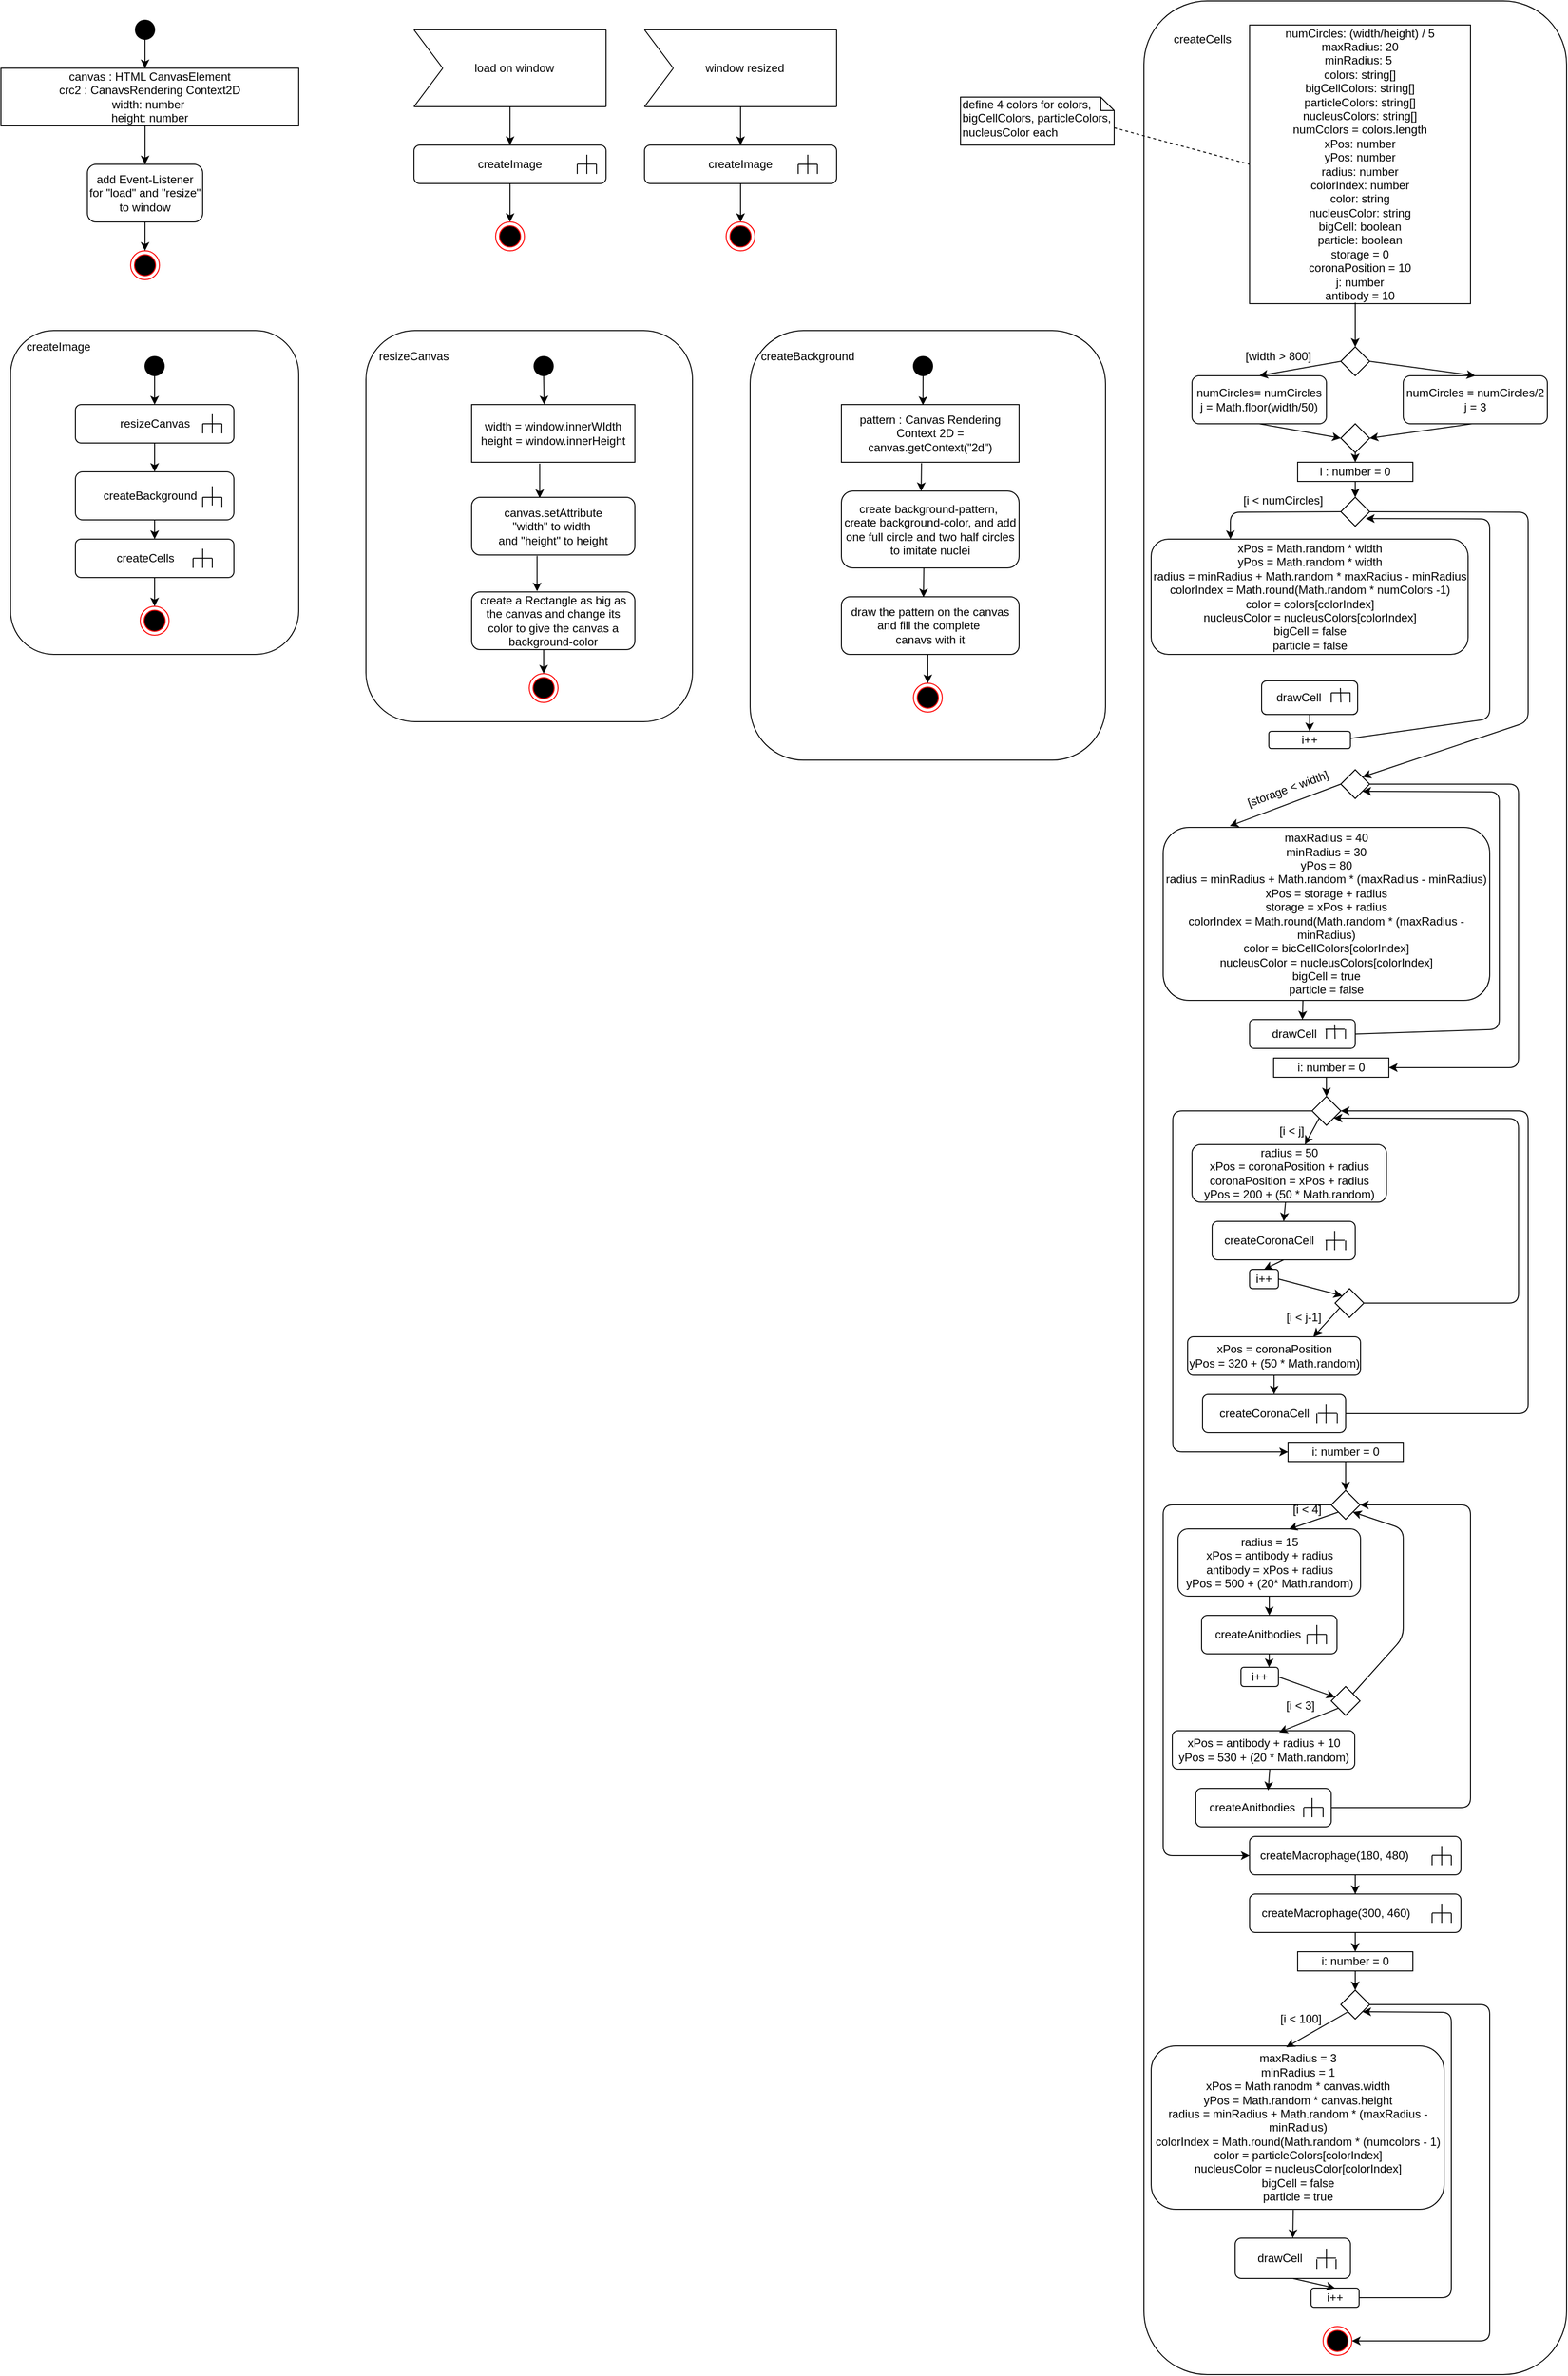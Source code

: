 <mxfile version="13.0.3" type="device"><diagram id="rjPEE44Ub7y_4bLT6wz5" name="Page-1"><mxGraphModel dx="569" dy="377" grid="1" gridSize="10" guides="1" tooltips="1" connect="1" arrows="1" fold="1" page="1" pageScale="1" pageWidth="827" pageHeight="1169" math="0" shadow="0"><root><mxCell id="0"/><mxCell id="1" parent="0"/><mxCell id="G8h139MpmbjWlif9G4Zx-1" value="" style="ellipse;whiteSpace=wrap;html=1;aspect=fixed;fillColor=#000000;" parent="1" vertex="1"><mxGeometry x="150" y="30" width="20" height="20" as="geometry"/></mxCell><mxCell id="G8h139MpmbjWlif9G4Zx-2" value="canvas : HTML CanvasElement&lt;br&gt;crc2 : CanavsRendering Context2D&lt;br&gt;width: number&amp;nbsp;&lt;br&gt;height: number" style="rounded=0;whiteSpace=wrap;html=1;" parent="1" vertex="1"><mxGeometry x="10" y="80" width="310" height="60" as="geometry"/></mxCell><mxCell id="G8h139MpmbjWlif9G4Zx-3" value="add Event-Listener for &quot;load&quot; and &quot;resize&quot; to window" style="rounded=1;whiteSpace=wrap;html=1;" parent="1" vertex="1"><mxGeometry x="100" y="180" width="120" height="60" as="geometry"/></mxCell><mxCell id="G8h139MpmbjWlif9G4Zx-4" value="" style="ellipse;html=1;shape=endState;fillColor=#000000;strokeColor=#ff0000;" parent="1" vertex="1"><mxGeometry x="145" y="270" width="30" height="30" as="geometry"/></mxCell><mxCell id="G8h139MpmbjWlif9G4Zx-5" value="" style="endArrow=classic;html=1;exitX=0.5;exitY=1;exitDx=0;exitDy=0;" parent="1" source="G8h139MpmbjWlif9G4Zx-1" edge="1"><mxGeometry width="50" height="50" relative="1" as="geometry"><mxPoint x="170" y="230" as="sourcePoint"/><mxPoint x="160" y="80" as="targetPoint"/></mxGeometry></mxCell><mxCell id="G8h139MpmbjWlif9G4Zx-6" value="" style="endArrow=classic;html=1;exitX=0.484;exitY=1.002;exitDx=0;exitDy=0;exitPerimeter=0;" parent="1" source="G8h139MpmbjWlif9G4Zx-2" target="G8h139MpmbjWlif9G4Zx-3" edge="1"><mxGeometry width="50" height="50" relative="1" as="geometry"><mxPoint x="161" y="140" as="sourcePoint"/><mxPoint x="220" y="180" as="targetPoint"/></mxGeometry></mxCell><mxCell id="G8h139MpmbjWlif9G4Zx-7" value="" style="endArrow=classic;html=1;exitX=0.5;exitY=1;exitDx=0;exitDy=0;entryX=0.5;entryY=0;entryDx=0;entryDy=0;" parent="1" source="G8h139MpmbjWlif9G4Zx-3" target="G8h139MpmbjWlif9G4Zx-4" edge="1"><mxGeometry width="50" height="50" relative="1" as="geometry"><mxPoint x="160" y="200" as="sourcePoint"/><mxPoint x="210" y="150" as="targetPoint"/></mxGeometry></mxCell><mxCell id="G8h139MpmbjWlif9G4Zx-9" value="" style="rounded=1;whiteSpace=wrap;html=1;fillColor=#FFFFFF;" parent="1" vertex="1"><mxGeometry x="20" y="353" width="300" height="337" as="geometry"/></mxCell><mxCell id="G8h139MpmbjWlif9G4Zx-10" value="createImage" style="text;html=1;strokeColor=none;fillColor=none;align=center;verticalAlign=middle;whiteSpace=wrap;rounded=0;" parent="1" vertex="1"><mxGeometry x="50" y="360" width="40" height="20" as="geometry"/></mxCell><mxCell id="G8h139MpmbjWlif9G4Zx-12" value="" style="ellipse;whiteSpace=wrap;html=1;aspect=fixed;fillColor=#000000;" parent="1" vertex="1"><mxGeometry x="160" y="380" width="20" height="20" as="geometry"/></mxCell><mxCell id="G8h139MpmbjWlif9G4Zx-15" value="resizeCanvas&lt;span style=&quot;font-family: monospace ; font-size: 0px&quot;&gt;%3CmxGraphModel%3E%3Croot%3E%3CmxCell%20id%3D%220%22%2F%3E%3CmxCell%20id%3D%221%22%20parent%3D%220%22%2F%3E%3CmxCell%20id%3D%222%22%20value%3D%22%22%20style%3D%22endArrow%3Dnone%3Bhtml%3D1%3B%22%20edge%3D%221%22%20parent%3D%221%22%3E%3CmxGeometry%20width%3D%2250%22%20height%3D%2250%22%20relative%3D%221%22%20as%3D%22geometry%22%3E%3CmxPoint%20x%3D%22720%22%20y%3D%22270%22%20as%3D%22sourcePoint%22%2F%3E%3CmxPoint%20x%3D%22740%22%20y%3D%22270%22%20as%3D%22targetPoint%22%2F%3E%3C%2FmxGeometry%3E%3C%2FmxCell%3E%3CmxCell%20id%3D%223%22%20value%3D%22%22%20style%3D%22endArrow%3Dnone%3Bhtml%3D1%3B%22%20edge%3D%221%22%20parent%3D%221%22%3E%3CmxGeometry%20width%3D%2250%22%20height%3D%2250%22%20relative%3D%221%22%20as%3D%22geometry%22%3E%3CmxPoint%20x%3D%22730%22%20y%3D%22280%22%20as%3D%22sourcePoint%22%2F%3E%3CmxPoint%20x%3D%22730%22%20y%3D%22260%22%20as%3D%22targetPoint%22%2F%3E%3C%2FmxGeometry%3E%3C%2FmxCell%3E%3CmxCell%20id%3D%224%22%20value%3D%22%22%20style%3D%22endArrow%3Dnone%3Bhtml%3D1%3B%22%20edge%3D%221%22%20parent%3D%221%22%3E%3CmxGeometry%20width%3D%2250%22%20height%3D%2250%22%20relative%3D%221%22%20as%3D%22geometry%22%3E%3CmxPoint%20x%3D%22720%22%20y%3D%22280%22%20as%3D%22sourcePoint%22%2F%3E%3CmxPoint%20x%3D%22720%22%20y%3D%22270%22%20as%3D%22targetPoint%22%2F%3E%3C%2FmxGeometry%3E%3C%2FmxCell%3E%3CmxCell%20id%3D%225%22%20value%3D%22%22%20style%3D%22endArrow%3Dnone%3Bhtml%3D1%3B%22%20edge%3D%221%22%20parent%3D%221%22%3E%3CmxGeometry%20width%3D%2250%22%20height%3D%2250%22%20relative%3D%221%22%20as%3D%22geometry%22%3E%3CmxPoint%20x%3D%22740%22%20y%3D%22280%22%20as%3D%22sourcePoint%22%2F%3E%3CmxPoint%20x%3D%22740%22%20y%3D%22270%22%20as%3D%22targetPoint%22%2F%3E%3C%2FmxGeometry%3E%3C%2FmxCell%3E%3C%2Froot%3E%3C%2FmxGraphModel%3E&lt;/span&gt;" style="rounded=1;whiteSpace=wrap;html=1;fillColor=#FFFFFF;" parent="1" vertex="1"><mxGeometry x="87.5" y="430" width="165" height="40" as="geometry"/></mxCell><mxCell id="G8h139MpmbjWlif9G4Zx-16" value="createBackground&amp;nbsp; &amp;nbsp;" style="rounded=1;whiteSpace=wrap;html=1;fillColor=#FFFFFF;" parent="1" vertex="1"><mxGeometry x="87.5" y="500" width="165" height="50" as="geometry"/></mxCell><mxCell id="G8h139MpmbjWlif9G4Zx-19" value="createCells&amp;nbsp; &amp;nbsp; &amp;nbsp;&amp;nbsp;" style="rounded=1;whiteSpace=wrap;html=1;fillColor=#FFFFFF;" parent="1" vertex="1"><mxGeometry x="87.5" y="570" width="165" height="40" as="geometry"/></mxCell><mxCell id="G8h139MpmbjWlif9G4Zx-21" value="" style="ellipse;html=1;shape=endState;fillColor=#000000;strokeColor=#ff0000;" parent="1" vertex="1"><mxGeometry x="155" y="640" width="30" height="30" as="geometry"/></mxCell><mxCell id="G8h139MpmbjWlif9G4Zx-23" value="" style="endArrow=classic;html=1;exitX=0.5;exitY=1;exitDx=0;exitDy=0;entryX=0.5;entryY=0;entryDx=0;entryDy=0;" parent="1" source="G8h139MpmbjWlif9G4Zx-15" target="G8h139MpmbjWlif9G4Zx-16" edge="1"><mxGeometry width="50" height="50" relative="1" as="geometry"><mxPoint x="120" y="570" as="sourcePoint"/><mxPoint x="170" y="520" as="targetPoint"/></mxGeometry></mxCell><mxCell id="G8h139MpmbjWlif9G4Zx-25" value="" style="endArrow=classic;html=1;exitX=0.5;exitY=1;exitDx=0;exitDy=0;" parent="1" source="G8h139MpmbjWlif9G4Zx-12" edge="1"><mxGeometry width="50" height="50" relative="1" as="geometry"><mxPoint x="120" y="570" as="sourcePoint"/><mxPoint x="170" y="430" as="targetPoint"/></mxGeometry></mxCell><mxCell id="G8h139MpmbjWlif9G4Zx-26" value="" style="endArrow=classic;html=1;exitX=0.5;exitY=1;exitDx=0;exitDy=0;entryX=0.5;entryY=0;entryDx=0;entryDy=0;" parent="1" source="G8h139MpmbjWlif9G4Zx-16" target="G8h139MpmbjWlif9G4Zx-19" edge="1"><mxGeometry width="50" height="50" relative="1" as="geometry"><mxPoint x="120" y="570" as="sourcePoint"/><mxPoint x="170" y="520" as="targetPoint"/></mxGeometry></mxCell><mxCell id="G8h139MpmbjWlif9G4Zx-27" value="" style="endArrow=classic;html=1;exitX=0.5;exitY=1;exitDx=0;exitDy=0;" parent="1" source="G8h139MpmbjWlif9G4Zx-19" edge="1"><mxGeometry width="50" height="50" relative="1" as="geometry"><mxPoint x="120" y="570" as="sourcePoint"/><mxPoint x="170" y="640" as="targetPoint"/></mxGeometry></mxCell><mxCell id="G8h139MpmbjWlif9G4Zx-31" value="" style="endArrow=none;html=1;" parent="1" edge="1"><mxGeometry width="50" height="50" relative="1" as="geometry"><mxPoint x="440" y="120" as="sourcePoint"/><mxPoint x="640" y="120" as="targetPoint"/></mxGeometry></mxCell><mxCell id="G8h139MpmbjWlif9G4Zx-32" value="" style="endArrow=none;html=1;" parent="1" edge="1"><mxGeometry width="50" height="50" relative="1" as="geometry"><mxPoint x="440" y="120" as="sourcePoint"/><mxPoint x="470" y="80" as="targetPoint"/></mxGeometry></mxCell><mxCell id="G8h139MpmbjWlif9G4Zx-33" value="" style="endArrow=none;html=1;" parent="1" edge="1"><mxGeometry width="50" height="50" relative="1" as="geometry"><mxPoint x="440" y="40" as="sourcePoint"/><mxPoint x="470" y="80" as="targetPoint"/></mxGeometry></mxCell><mxCell id="G8h139MpmbjWlif9G4Zx-34" value="" style="endArrow=none;html=1;" parent="1" edge="1"><mxGeometry width="50" height="50" relative="1" as="geometry"><mxPoint x="640" y="120" as="sourcePoint"/><mxPoint x="640" y="40" as="targetPoint"/></mxGeometry></mxCell><mxCell id="G8h139MpmbjWlif9G4Zx-35" value="" style="endArrow=none;html=1;" parent="1" edge="1"><mxGeometry width="50" height="50" relative="1" as="geometry"><mxPoint x="440" y="40" as="sourcePoint"/><mxPoint x="640" y="40" as="targetPoint"/></mxGeometry></mxCell><mxCell id="G8h139MpmbjWlif9G4Zx-36" value="load on window" style="text;html=1;align=center;verticalAlign=middle;resizable=0;points=[];autosize=1;" parent="1" vertex="1"><mxGeometry x="494" y="70" width="100" height="20" as="geometry"/></mxCell><mxCell id="G8h139MpmbjWlif9G4Zx-37" value="" style="endArrow=classic;html=1;entryX=0.5;entryY=0;entryDx=0;entryDy=0;" parent="1" target="G8h139MpmbjWlif9G4Zx-38" edge="1"><mxGeometry width="50" height="50" relative="1" as="geometry"><mxPoint x="540" y="120" as="sourcePoint"/><mxPoint x="550" y="160" as="targetPoint"/></mxGeometry></mxCell><mxCell id="G8h139MpmbjWlif9G4Zx-38" value="createImage" style="rounded=1;whiteSpace=wrap;html=1;fillColor=#FFFFFF;" parent="1" vertex="1"><mxGeometry x="440" y="160" width="200" height="40" as="geometry"/></mxCell><mxCell id="G8h139MpmbjWlif9G4Zx-39" value="" style="endArrow=classic;html=1;exitX=0.5;exitY=1;exitDx=0;exitDy=0;entryX=0.5;entryY=0;entryDx=0;entryDy=0;" parent="1" source="G8h139MpmbjWlif9G4Zx-38" target="G8h139MpmbjWlif9G4Zx-40" edge="1"><mxGeometry width="50" height="50" relative="1" as="geometry"><mxPoint x="520" y="220" as="sourcePoint"/><mxPoint x="549" y="240" as="targetPoint"/></mxGeometry></mxCell><mxCell id="G8h139MpmbjWlif9G4Zx-40" value="" style="ellipse;html=1;shape=endState;fillColor=#000000;strokeColor=#ff0000;" parent="1" vertex="1"><mxGeometry x="525" y="240" width="30" height="30" as="geometry"/></mxCell><mxCell id="G8h139MpmbjWlif9G4Zx-41" value="" style="endArrow=none;html=1;" parent="1" edge="1"><mxGeometry width="50" height="50" relative="1" as="geometry"><mxPoint x="680" y="120" as="sourcePoint"/><mxPoint x="880" y="120" as="targetPoint"/></mxGeometry></mxCell><mxCell id="G8h139MpmbjWlif9G4Zx-42" value="" style="endArrow=none;html=1;" parent="1" edge="1"><mxGeometry width="50" height="50" relative="1" as="geometry"><mxPoint x="680" y="120" as="sourcePoint"/><mxPoint x="710" y="80" as="targetPoint"/></mxGeometry></mxCell><mxCell id="G8h139MpmbjWlif9G4Zx-43" value="" style="endArrow=none;html=1;" parent="1" edge="1"><mxGeometry width="50" height="50" relative="1" as="geometry"><mxPoint x="680" y="40" as="sourcePoint"/><mxPoint x="710" y="80" as="targetPoint"/></mxGeometry></mxCell><mxCell id="G8h139MpmbjWlif9G4Zx-44" value="" style="endArrow=none;html=1;" parent="1" edge="1"><mxGeometry width="50" height="50" relative="1" as="geometry"><mxPoint x="880" y="120" as="sourcePoint"/><mxPoint x="880" y="40" as="targetPoint"/></mxGeometry></mxCell><mxCell id="G8h139MpmbjWlif9G4Zx-45" value="" style="endArrow=none;html=1;" parent="1" edge="1"><mxGeometry width="50" height="50" relative="1" as="geometry"><mxPoint x="680" y="40" as="sourcePoint"/><mxPoint x="880" y="40" as="targetPoint"/></mxGeometry></mxCell><mxCell id="G8h139MpmbjWlif9G4Zx-46" value="window resized" style="text;html=1;align=center;verticalAlign=middle;resizable=0;points=[];autosize=1;" parent="1" vertex="1"><mxGeometry x="734" y="70" width="100" height="20" as="geometry"/></mxCell><mxCell id="G8h139MpmbjWlif9G4Zx-47" value="" style="endArrow=classic;html=1;entryX=0.5;entryY=0;entryDx=0;entryDy=0;" parent="1" target="G8h139MpmbjWlif9G4Zx-48" edge="1"><mxGeometry width="50" height="50" relative="1" as="geometry"><mxPoint x="780" y="120" as="sourcePoint"/><mxPoint x="790" y="160" as="targetPoint"/></mxGeometry></mxCell><mxCell id="G8h139MpmbjWlif9G4Zx-48" value="createImage" style="rounded=1;whiteSpace=wrap;html=1;fillColor=#FFFFFF;" parent="1" vertex="1"><mxGeometry x="680" y="160" width="200" height="40" as="geometry"/></mxCell><mxCell id="G8h139MpmbjWlif9G4Zx-49" value="" style="endArrow=classic;html=1;exitX=0.5;exitY=1;exitDx=0;exitDy=0;entryX=0.5;entryY=0;entryDx=0;entryDy=0;" parent="1" source="G8h139MpmbjWlif9G4Zx-48" target="G8h139MpmbjWlif9G4Zx-50" edge="1"><mxGeometry width="50" height="50" relative="1" as="geometry"><mxPoint x="760" y="220" as="sourcePoint"/><mxPoint x="789" y="240" as="targetPoint"/></mxGeometry></mxCell><mxCell id="G8h139MpmbjWlif9G4Zx-50" value="" style="ellipse;html=1;shape=endState;fillColor=#000000;strokeColor=#ff0000;" parent="1" vertex="1"><mxGeometry x="765" y="240" width="30" height="30" as="geometry"/></mxCell><mxCell id="G8h139MpmbjWlif9G4Zx-51" value="" style="rounded=1;whiteSpace=wrap;html=1;fillColor=#FFFFFF;" parent="1" vertex="1"><mxGeometry x="390" y="353" width="340" height="407" as="geometry"/></mxCell><mxCell id="G8h139MpmbjWlif9G4Zx-52" value="canvas.setAttribute&lt;br&gt;&quot;width&quot; to width&amp;nbsp;&lt;br&gt;and &quot;height&quot; to height" style="rounded=1;whiteSpace=wrap;html=1;fillColor=#FFFFFF;" parent="1" vertex="1"><mxGeometry x="500" y="526.5" width="170" height="60" as="geometry"/></mxCell><mxCell id="G8h139MpmbjWlif9G4Zx-53" value="create a Rectangle as big as the canvas and change its color to give the canvas a background-color" style="rounded=1;whiteSpace=wrap;html=1;fillColor=#FFFFFF;" parent="1" vertex="1"><mxGeometry x="500" y="625" width="170" height="60" as="geometry"/></mxCell><mxCell id="G8h139MpmbjWlif9G4Zx-54" value="width = window.innerWIdth&lt;br&gt;height = window.innerHeight" style="rounded=0;whiteSpace=wrap;html=1;fillColor=#FFFFFF;" parent="1" vertex="1"><mxGeometry x="500" y="430" width="170" height="60" as="geometry"/></mxCell><mxCell id="G8h139MpmbjWlif9G4Zx-56" value="" style="ellipse;whiteSpace=wrap;html=1;aspect=fixed;fillColor=#000000;" parent="1" vertex="1"><mxGeometry x="565" y="380" width="20" height="20" as="geometry"/></mxCell><mxCell id="G8h139MpmbjWlif9G4Zx-57" value="" style="ellipse;html=1;shape=endState;fillColor=#000000;strokeColor=#ff0000;" parent="1" vertex="1"><mxGeometry x="560" y="710" width="30" height="30" as="geometry"/></mxCell><mxCell id="G8h139MpmbjWlif9G4Zx-58" value="resizeCanvas" style="text;html=1;strokeColor=none;fillColor=none;align=center;verticalAlign=middle;whiteSpace=wrap;rounded=0;" parent="1" vertex="1"><mxGeometry x="420" y="370" width="40" height="20" as="geometry"/></mxCell><mxCell id="G8h139MpmbjWlif9G4Zx-59" value="" style="endArrow=classic;html=1;exitX=0.5;exitY=1;exitDx=0;exitDy=0;entryX=0.444;entryY=-0.003;entryDx=0;entryDy=0;entryPerimeter=0;" parent="1" source="G8h139MpmbjWlif9G4Zx-56" target="G8h139MpmbjWlif9G4Zx-54" edge="1"><mxGeometry width="50" height="50" relative="1" as="geometry"><mxPoint x="560" y="450" as="sourcePoint"/><mxPoint x="610" y="400" as="targetPoint"/></mxGeometry></mxCell><mxCell id="G8h139MpmbjWlif9G4Zx-60" value="" style="endArrow=classic;html=1;exitX=0.417;exitY=1.024;exitDx=0;exitDy=0;exitPerimeter=0;entryX=0.417;entryY=0.013;entryDx=0;entryDy=0;entryPerimeter=0;" parent="1" source="G8h139MpmbjWlif9G4Zx-54" target="G8h139MpmbjWlif9G4Zx-52" edge="1"><mxGeometry width="50" height="50" relative="1" as="geometry"><mxPoint x="550" y="480" as="sourcePoint"/><mxPoint x="600" y="430" as="targetPoint"/></mxGeometry></mxCell><mxCell id="G8h139MpmbjWlif9G4Zx-61" value="" style="endArrow=classic;html=1;exitX=0.401;exitY=1.015;exitDx=0;exitDy=0;exitPerimeter=0;entryX=0.401;entryY=-0.01;entryDx=0;entryDy=0;entryPerimeter=0;" parent="1" source="G8h139MpmbjWlif9G4Zx-52" target="G8h139MpmbjWlif9G4Zx-53" edge="1"><mxGeometry width="50" height="50" relative="1" as="geometry"><mxPoint x="550" y="480" as="sourcePoint"/><mxPoint x="600" y="430" as="targetPoint"/></mxGeometry></mxCell><mxCell id="G8h139MpmbjWlif9G4Zx-62" value="" style="endArrow=classic;html=1;entryX=0.5;entryY=0;entryDx=0;entryDy=0;" parent="1" target="G8h139MpmbjWlif9G4Zx-57" edge="1"><mxGeometry width="50" height="50" relative="1" as="geometry"><mxPoint x="575" y="685" as="sourcePoint"/><mxPoint x="600" y="570" as="targetPoint"/></mxGeometry></mxCell><mxCell id="G8h139MpmbjWlif9G4Zx-63" value="" style="endArrow=none;html=1;" parent="1" edge="1"><mxGeometry width="50" height="50" relative="1" as="geometry"><mxPoint x="840" y="180" as="sourcePoint"/><mxPoint x="860" y="180" as="targetPoint"/><Array as="points"><mxPoint x="850" y="180"/></Array></mxGeometry></mxCell><mxCell id="G8h139MpmbjWlif9G4Zx-64" value="" style="endArrow=none;html=1;" parent="1" edge="1"><mxGeometry width="50" height="50" relative="1" as="geometry"><mxPoint x="850" y="190" as="sourcePoint"/><mxPoint x="850" y="170" as="targetPoint"/></mxGeometry></mxCell><mxCell id="G8h139MpmbjWlif9G4Zx-65" value="" style="endArrow=none;html=1;" parent="1" edge="1"><mxGeometry width="50" height="50" relative="1" as="geometry"><mxPoint x="840" y="190" as="sourcePoint"/><mxPoint x="840" y="180" as="targetPoint"/></mxGeometry></mxCell><mxCell id="G8h139MpmbjWlif9G4Zx-66" value="" style="endArrow=none;html=1;" parent="1" edge="1"><mxGeometry width="50" height="50" relative="1" as="geometry"><mxPoint x="860" y="190" as="sourcePoint"/><mxPoint x="860" y="180" as="targetPoint"/><Array as="points"/></mxGeometry></mxCell><mxCell id="G8h139MpmbjWlif9G4Zx-67" value="" style="endArrow=none;html=1;" parent="1" edge="1"><mxGeometry width="50" height="50" relative="1" as="geometry"><mxPoint x="610" y="179.8" as="sourcePoint"/><mxPoint x="630" y="179.8" as="targetPoint"/></mxGeometry></mxCell><mxCell id="G8h139MpmbjWlif9G4Zx-68" value="" style="endArrow=none;html=1;" parent="1" edge="1"><mxGeometry width="50" height="50" relative="1" as="geometry"><mxPoint x="620" y="190" as="sourcePoint"/><mxPoint x="620" y="170" as="targetPoint"/></mxGeometry></mxCell><mxCell id="G8h139MpmbjWlif9G4Zx-69" value="" style="endArrow=none;html=1;" parent="1" edge="1"><mxGeometry width="50" height="50" relative="1" as="geometry"><mxPoint x="610" y="190" as="sourcePoint"/><mxPoint x="610" y="180" as="targetPoint"/></mxGeometry></mxCell><mxCell id="G8h139MpmbjWlif9G4Zx-70" value="" style="endArrow=none;html=1;" parent="1" edge="1"><mxGeometry width="50" height="50" relative="1" as="geometry"><mxPoint x="630" y="190" as="sourcePoint"/><mxPoint x="630" y="180" as="targetPoint"/></mxGeometry></mxCell><mxCell id="G8h139MpmbjWlif9G4Zx-84" value="" style="endArrow=none;html=1;" parent="1" edge="1"><mxGeometry width="50" height="50" relative="1" as="geometry"><mxPoint x="220" y="449.94" as="sourcePoint"/><mxPoint x="240" y="449.94" as="targetPoint"/></mxGeometry></mxCell><mxCell id="G8h139MpmbjWlif9G4Zx-85" value="" style="endArrow=none;html=1;" parent="1" edge="1"><mxGeometry width="50" height="50" relative="1" as="geometry"><mxPoint x="230" y="460" as="sourcePoint"/><mxPoint x="230" y="440" as="targetPoint"/></mxGeometry></mxCell><mxCell id="FHT9hrd2yh3qfnNoTAa5-1" value="" style="endArrow=none;html=1;exitX=0.924;exitY=0.75;exitDx=0;exitDy=0;exitPerimeter=0;" edge="1" parent="1" source="G8h139MpmbjWlif9G4Zx-15"><mxGeometry width="50" height="50" relative="1" as="geometry"><mxPoint x="180" y="480" as="sourcePoint"/><mxPoint x="240" y="450" as="targetPoint"/></mxGeometry></mxCell><mxCell id="FHT9hrd2yh3qfnNoTAa5-2" value="" style="endArrow=none;html=1;exitX=0.803;exitY=0.75;exitDx=0;exitDy=0;exitPerimeter=0;" edge="1" parent="1" source="G8h139MpmbjWlif9G4Zx-15"><mxGeometry width="50" height="50" relative="1" as="geometry"><mxPoint x="180" y="480" as="sourcePoint"/><mxPoint x="220" y="450" as="targetPoint"/></mxGeometry></mxCell><mxCell id="FHT9hrd2yh3qfnNoTAa5-8" value="" style="endArrow=none;html=1;" edge="1" parent="1"><mxGeometry width="50" height="50" relative="1" as="geometry"><mxPoint x="230" y="535" as="sourcePoint"/><mxPoint x="230" y="515" as="targetPoint"/></mxGeometry></mxCell><mxCell id="FHT9hrd2yh3qfnNoTAa5-9" value="" style="endArrow=none;html=1;" edge="1" parent="1"><mxGeometry width="50" height="50" relative="1" as="geometry"><mxPoint x="220" y="526.5" as="sourcePoint"/><mxPoint x="240" y="526.5" as="targetPoint"/></mxGeometry></mxCell><mxCell id="FHT9hrd2yh3qfnNoTAa5-12" value="" style="endArrow=none;html=1;" edge="1" parent="1"><mxGeometry width="50" height="50" relative="1" as="geometry"><mxPoint x="240" y="536.5" as="sourcePoint"/><mxPoint x="240" y="526.5" as="targetPoint"/></mxGeometry></mxCell><mxCell id="FHT9hrd2yh3qfnNoTAa5-13" value="" style="endArrow=none;html=1;" edge="1" parent="1"><mxGeometry width="50" height="50" relative="1" as="geometry"><mxPoint x="220" y="536.5" as="sourcePoint"/><mxPoint x="220" y="526.5" as="targetPoint"/></mxGeometry></mxCell><mxCell id="FHT9hrd2yh3qfnNoTAa5-14" value="" style="endArrow=none;html=1;" edge="1" parent="1"><mxGeometry width="50" height="50" relative="1" as="geometry"><mxPoint x="220" y="600" as="sourcePoint"/><mxPoint x="220" y="580" as="targetPoint"/></mxGeometry></mxCell><mxCell id="FHT9hrd2yh3qfnNoTAa5-15" value="" style="endArrow=none;html=1;" edge="1" parent="1"><mxGeometry width="50" height="50" relative="1" as="geometry"><mxPoint x="210" y="589.92" as="sourcePoint"/><mxPoint x="230" y="589.92" as="targetPoint"/></mxGeometry></mxCell><mxCell id="FHT9hrd2yh3qfnNoTAa5-16" value="" style="endArrow=none;html=1;" edge="1" parent="1"><mxGeometry width="50" height="50" relative="1" as="geometry"><mxPoint x="210" y="600" as="sourcePoint"/><mxPoint x="210" y="590" as="targetPoint"/></mxGeometry></mxCell><mxCell id="FHT9hrd2yh3qfnNoTAa5-17" value="" style="endArrow=none;html=1;" edge="1" parent="1"><mxGeometry width="50" height="50" relative="1" as="geometry"><mxPoint x="230" y="600" as="sourcePoint"/><mxPoint x="230" y="590" as="targetPoint"/></mxGeometry></mxCell><mxCell id="FHT9hrd2yh3qfnNoTAa5-30" value="" style="rounded=1;whiteSpace=wrap;html=1;" vertex="1" parent="1"><mxGeometry x="790" y="353" width="370" height="447" as="geometry"/></mxCell><mxCell id="FHT9hrd2yh3qfnNoTAa5-31" value="pattern : Canvas Rendering Context 2D = canvas.getContext(&quot;2d&quot;)" style="rounded=0;whiteSpace=wrap;html=1;" vertex="1" parent="1"><mxGeometry x="885" y="430" width="185" height="60" as="geometry"/></mxCell><mxCell id="FHT9hrd2yh3qfnNoTAa5-33" value="create background-pattern,&amp;nbsp;&lt;br&gt;create background-color, and add one full circle and two half circles to imitate nuclei" style="rounded=1;whiteSpace=wrap;html=1;" vertex="1" parent="1"><mxGeometry x="885" y="520" width="185" height="80" as="geometry"/></mxCell><mxCell id="FHT9hrd2yh3qfnNoTAa5-34" value="draw the pattern on the canvas&lt;br&gt;and fill the complete&amp;nbsp;&lt;br&gt;canavs with it" style="rounded=1;whiteSpace=wrap;html=1;" vertex="1" parent="1"><mxGeometry x="885" y="630" width="185" height="60" as="geometry"/></mxCell><mxCell id="FHT9hrd2yh3qfnNoTAa5-35" value="createBackground" style="text;html=1;strokeColor=none;fillColor=none;align=center;verticalAlign=middle;whiteSpace=wrap;rounded=0;" vertex="1" parent="1"><mxGeometry x="830" y="370" width="40" height="20" as="geometry"/></mxCell><mxCell id="FHT9hrd2yh3qfnNoTAa5-36" value="" style="ellipse;whiteSpace=wrap;html=1;aspect=fixed;fillColor=#000000;" vertex="1" parent="1"><mxGeometry x="960" y="380" width="20" height="20" as="geometry"/></mxCell><mxCell id="FHT9hrd2yh3qfnNoTAa5-37" value="" style="ellipse;html=1;shape=endState;fillColor=#000000;strokeColor=#ff0000;" vertex="1" parent="1"><mxGeometry x="960" y="720" width="30" height="30" as="geometry"/></mxCell><mxCell id="FHT9hrd2yh3qfnNoTAa5-38" value="" style="endArrow=classic;html=1;exitX=0.5;exitY=1;exitDx=0;exitDy=0;entryX=0.459;entryY=0.009;entryDx=0;entryDy=0;entryPerimeter=0;" edge="1" parent="1" source="FHT9hrd2yh3qfnNoTAa5-36" target="FHT9hrd2yh3qfnNoTAa5-31"><mxGeometry width="50" height="50" relative="1" as="geometry"><mxPoint x="790" y="590" as="sourcePoint"/><mxPoint x="840" y="540" as="targetPoint"/></mxGeometry></mxCell><mxCell id="FHT9hrd2yh3qfnNoTAa5-39" value="" style="endArrow=classic;html=1;exitX=0.451;exitY=1.017;exitDx=0;exitDy=0;exitPerimeter=0;entryX=0.449;entryY=0.001;entryDx=0;entryDy=0;entryPerimeter=0;" edge="1" parent="1" source="FHT9hrd2yh3qfnNoTAa5-31" target="FHT9hrd2yh3qfnNoTAa5-33"><mxGeometry width="50" height="50" relative="1" as="geometry"><mxPoint x="790" y="590" as="sourcePoint"/><mxPoint x="840" y="540" as="targetPoint"/></mxGeometry></mxCell><mxCell id="FHT9hrd2yh3qfnNoTAa5-40" value="" style="endArrow=classic;html=1;exitX=0.464;exitY=1.001;exitDx=0;exitDy=0;exitPerimeter=0;entryX=0.462;entryY=0.009;entryDx=0;entryDy=0;entryPerimeter=0;" edge="1" parent="1" source="FHT9hrd2yh3qfnNoTAa5-33" target="FHT9hrd2yh3qfnNoTAa5-34"><mxGeometry width="50" height="50" relative="1" as="geometry"><mxPoint x="790" y="590" as="sourcePoint"/><mxPoint x="840" y="540" as="targetPoint"/></mxGeometry></mxCell><mxCell id="FHT9hrd2yh3qfnNoTAa5-41" value="" style="endArrow=classic;html=1;entryX=0.5;entryY=0;entryDx=0;entryDy=0;" edge="1" parent="1" target="FHT9hrd2yh3qfnNoTAa5-37"><mxGeometry width="50" height="50" relative="1" as="geometry"><mxPoint x="975" y="690" as="sourcePoint"/><mxPoint x="880" y="600" as="targetPoint"/></mxGeometry></mxCell><mxCell id="FHT9hrd2yh3qfnNoTAa5-43" value="" style="rounded=1;whiteSpace=wrap;html=1;fillColor=#FFFFFF;" vertex="1" parent="1"><mxGeometry x="1200" y="10" width="440" height="2470" as="geometry"/></mxCell><mxCell id="FHT9hrd2yh3qfnNoTAa5-44" value="createCells" style="text;html=1;strokeColor=none;fillColor=none;align=center;verticalAlign=middle;whiteSpace=wrap;rounded=0;" vertex="1" parent="1"><mxGeometry x="1241" y="40" width="40" height="20" as="geometry"/></mxCell><mxCell id="FHT9hrd2yh3qfnNoTAa5-45" value="numCircles: (width/height) / 5&lt;br&gt;maxRadius: 20&lt;br&gt;minRadius: 5&amp;nbsp;&lt;br&gt;colors: string[]&lt;br&gt;bigCellColors: string[]&lt;br&gt;particleColors: string[]&lt;br&gt;nucleusColors: string[]&lt;br&gt;numColors = colors.length&lt;br&gt;xPos: number&lt;br&gt;yPos: number&lt;br&gt;radius: number&lt;br&gt;colorIndex: number&lt;br&gt;color: string&lt;br&gt;nucleusColor: string&lt;br&gt;bigCell: boolean&lt;br&gt;particle: boolean&lt;br&gt;storage = 0&lt;br&gt;coronaPosition = 10&lt;br&gt;j: number&lt;br&gt;antibody = 10" style="rounded=0;whiteSpace=wrap;html=1;fillColor=#FFFFFF;" vertex="1" parent="1"><mxGeometry x="1310" y="35" width="230" height="290" as="geometry"/></mxCell><mxCell id="FHT9hrd2yh3qfnNoTAa5-46" value="define 4 colors for colors,&lt;br&gt;bigCellColors, particleColors,&lt;br&gt;nucleusColor each" style="shape=note;whiteSpace=wrap;html=1;size=14;verticalAlign=top;align=left;spacingTop=-6;fillColor=#FFFFFF;" vertex="1" parent="1"><mxGeometry x="1009" y="110" width="160" height="50" as="geometry"/></mxCell><mxCell id="FHT9hrd2yh3qfnNoTAa5-47" value="" style="endArrow=none;dashed=1;html=1;entryX=0;entryY=0.5;entryDx=0;entryDy=0;exitX=0;exitY=0;exitDx=160;exitDy=32;exitPerimeter=0;" edge="1" parent="1" source="FHT9hrd2yh3qfnNoTAa5-46" target="FHT9hrd2yh3qfnNoTAa5-45"><mxGeometry width="50" height="50" relative="1" as="geometry"><mxPoint x="1300" y="340" as="sourcePoint"/><mxPoint x="1350" y="290" as="targetPoint"/></mxGeometry></mxCell><mxCell id="FHT9hrd2yh3qfnNoTAa5-48" value="" style="rhombus;whiteSpace=wrap;html=1;fillColor=#FFFFFF;" vertex="1" parent="1"><mxGeometry x="1405" y="370" width="30" height="30" as="geometry"/></mxCell><mxCell id="FHT9hrd2yh3qfnNoTAa5-49" value="numCircles= numCircles&lt;br&gt;j = Math.floor(width/50)" style="rounded=1;whiteSpace=wrap;html=1;fillColor=#FFFFFF;" vertex="1" parent="1"><mxGeometry x="1250" y="400" width="140" height="50" as="geometry"/></mxCell><mxCell id="FHT9hrd2yh3qfnNoTAa5-50" value="numCircles = numCircles/2&lt;br&gt;j = 3" style="rounded=1;whiteSpace=wrap;html=1;fillColor=#FFFFFF;" vertex="1" parent="1"><mxGeometry x="1470" y="400" width="150" height="50" as="geometry"/></mxCell><mxCell id="FHT9hrd2yh3qfnNoTAa5-51" value="" style="endArrow=classic;html=1;exitX=0;exitY=0.5;exitDx=0;exitDy=0;entryX=0.5;entryY=0;entryDx=0;entryDy=0;" edge="1" parent="1" source="FHT9hrd2yh3qfnNoTAa5-48" target="FHT9hrd2yh3qfnNoTAa5-49"><mxGeometry width="50" height="50" relative="1" as="geometry"><mxPoint x="1200" y="410" as="sourcePoint"/><mxPoint x="1250" y="360" as="targetPoint"/></mxGeometry></mxCell><mxCell id="FHT9hrd2yh3qfnNoTAa5-52" value="" style="endArrow=classic;html=1;exitX=1;exitY=0.5;exitDx=0;exitDy=0;entryX=0.5;entryY=0;entryDx=0;entryDy=0;" edge="1" parent="1" source="FHT9hrd2yh3qfnNoTAa5-48" target="FHT9hrd2yh3qfnNoTAa5-50"><mxGeometry width="50" height="50" relative="1" as="geometry"><mxPoint x="1430" y="440" as="sourcePoint"/><mxPoint x="1480" y="390" as="targetPoint"/></mxGeometry></mxCell><mxCell id="FHT9hrd2yh3qfnNoTAa5-53" value="[width &amp;gt; 800]" style="text;html=1;strokeColor=none;fillColor=none;align=center;verticalAlign=middle;whiteSpace=wrap;rounded=0;rotation=0;" vertex="1" parent="1"><mxGeometry x="1300" y="370" width="80" height="20" as="geometry"/></mxCell><mxCell id="FHT9hrd2yh3qfnNoTAa5-54" value="" style="endArrow=classic;html=1;entryX=0.5;entryY=0;entryDx=0;entryDy=0;" edge="1" parent="1" target="FHT9hrd2yh3qfnNoTAa5-48"><mxGeometry width="50" height="50" relative="1" as="geometry"><mxPoint x="1420" y="324" as="sourcePoint"/><mxPoint x="1460" y="320" as="targetPoint"/></mxGeometry></mxCell><mxCell id="FHT9hrd2yh3qfnNoTAa5-55" value="" style="rhombus;whiteSpace=wrap;html=1;fillColor=#FFFFFF;" vertex="1" parent="1"><mxGeometry x="1405" y="450" width="30" height="30" as="geometry"/></mxCell><mxCell id="FHT9hrd2yh3qfnNoTAa5-56" value="" style="endArrow=classic;html=1;exitX=0.5;exitY=1;exitDx=0;exitDy=0;entryX=0;entryY=0.5;entryDx=0;entryDy=0;" edge="1" parent="1" source="FHT9hrd2yh3qfnNoTAa5-49" target="FHT9hrd2yh3qfnNoTAa5-55"><mxGeometry width="50" height="50" relative="1" as="geometry"><mxPoint x="1300" y="540" as="sourcePoint"/><mxPoint x="1350" y="490" as="targetPoint"/></mxGeometry></mxCell><mxCell id="FHT9hrd2yh3qfnNoTAa5-57" value="" style="endArrow=classic;html=1;exitX=0.477;exitY=1.001;exitDx=0;exitDy=0;exitPerimeter=0;entryX=1;entryY=0.5;entryDx=0;entryDy=0;" edge="1" parent="1" source="FHT9hrd2yh3qfnNoTAa5-50" target="FHT9hrd2yh3qfnNoTAa5-55"><mxGeometry width="50" height="50" relative="1" as="geometry"><mxPoint x="1470" y="540" as="sourcePoint"/><mxPoint x="1520" y="490" as="targetPoint"/></mxGeometry></mxCell><mxCell id="FHT9hrd2yh3qfnNoTAa5-59" value="" style="rhombus;whiteSpace=wrap;html=1;fillColor=#FFFFFF;" vertex="1" parent="1"><mxGeometry x="1405" y="526.5" width="30" height="30" as="geometry"/></mxCell><mxCell id="FHT9hrd2yh3qfnNoTAa5-61" value="xPos = Math.random * width&lt;br&gt;yPos = Math.random * width&lt;br&gt;radius = minRadius + Math.random * maxRadius - minRadius&lt;br&gt;colorIndex = Math.round(Math.random * numColors -1)&lt;br&gt;color = colors[colorIndex]&lt;br&gt;nucleusColor = nucleusColors[colorIndex]&lt;br&gt;bigCell = false&lt;br&gt;particle = false" style="rounded=1;whiteSpace=wrap;html=1;fillColor=#FFFFFF;" vertex="1" parent="1"><mxGeometry x="1207.5" y="570" width="330" height="120" as="geometry"/></mxCell><mxCell id="FHT9hrd2yh3qfnNoTAa5-80" value="" style="edgeStyle=orthogonalEdgeStyle;rounded=0;orthogonalLoop=1;jettySize=auto;html=1;" edge="1" parent="1" source="FHT9hrd2yh3qfnNoTAa5-68" target="FHT9hrd2yh3qfnNoTAa5-79"><mxGeometry relative="1" as="geometry"/></mxCell><mxCell id="FHT9hrd2yh3qfnNoTAa5-68" value="drawCell&amp;nbsp; &amp;nbsp; &amp;nbsp; &amp;nbsp;" style="rounded=1;whiteSpace=wrap;html=1;fillColor=#FFFFFF;" vertex="1" parent="1"><mxGeometry x="1322.5" y="717.5" width="100" height="35" as="geometry"/></mxCell><mxCell id="FHT9hrd2yh3qfnNoTAa5-79" value="i++" style="rounded=1;whiteSpace=wrap;html=1;fillColor=#FFFFFF;" vertex="1" parent="1"><mxGeometry x="1330" y="770" width="85" height="18" as="geometry"/></mxCell><mxCell id="FHT9hrd2yh3qfnNoTAa5-71" value="" style="endArrow=classic;html=1;entryX=0.87;entryY=0.737;entryDx=0;entryDy=0;exitX=1.004;exitY=0.407;exitDx=0;exitDy=0;exitPerimeter=0;entryPerimeter=0;" edge="1" parent="1" source="FHT9hrd2yh3qfnNoTAa5-79" target="FHT9hrd2yh3qfnNoTAa5-59"><mxGeometry width="50" height="50" relative="1" as="geometry"><mxPoint x="1390" y="810" as="sourcePoint"/><mxPoint x="1567.5" y="807.5" as="targetPoint"/><Array as="points"><mxPoint x="1560" y="757"/><mxPoint x="1560" y="549"/></Array></mxGeometry></mxCell><mxCell id="FHT9hrd2yh3qfnNoTAa5-72" value="" style="endArrow=classic;html=1;exitX=0;exitY=0.5;exitDx=0;exitDy=0;entryX=0.25;entryY=0;entryDx=0;entryDy=0;" edge="1" parent="1" source="FHT9hrd2yh3qfnNoTAa5-59" target="FHT9hrd2yh3qfnNoTAa5-61"><mxGeometry width="50" height="50" relative="1" as="geometry"><mxPoint x="1300" y="730" as="sourcePoint"/><mxPoint x="1350" y="680" as="targetPoint"/><Array as="points"><mxPoint x="1290" y="542"/></Array></mxGeometry></mxCell><mxCell id="FHT9hrd2yh3qfnNoTAa5-73" value="" style="endArrow=classic;html=1;exitX=1;exitY=0.5;exitDx=0;exitDy=0;entryX=1;entryY=0;entryDx=0;entryDy=0;" edge="1" parent="1" source="FHT9hrd2yh3qfnNoTAa5-59" target="FHT9hrd2yh3qfnNoTAa5-101"><mxGeometry width="50" height="50" relative="1" as="geometry"><mxPoint x="1540" y="570" as="sourcePoint"/><mxPoint x="1490" y="800" as="targetPoint"/><Array as="points"><mxPoint x="1600" y="542"/><mxPoint x="1600" y="760"/></Array></mxGeometry></mxCell><mxCell id="FHT9hrd2yh3qfnNoTAa5-76" value="[i &amp;lt; numCircles]" style="text;html=1;strokeColor=none;fillColor=none;align=center;verticalAlign=middle;whiteSpace=wrap;rounded=0;rotation=0;" vertex="1" parent="1"><mxGeometry x="1300" y="520" width="90" height="20" as="geometry"/></mxCell><mxCell id="FHT9hrd2yh3qfnNoTAa5-81" value="i : number = 0" style="rounded=0;whiteSpace=wrap;html=1;fillColor=#FFFFFF;" vertex="1" parent="1"><mxGeometry x="1360" y="490" width="120" height="20" as="geometry"/></mxCell><mxCell id="FHT9hrd2yh3qfnNoTAa5-82" value="" style="endArrow=classic;html=1;exitX=0.5;exitY=1;exitDx=0;exitDy=0;entryX=0.5;entryY=0;entryDx=0;entryDy=0;" edge="1" parent="1" source="FHT9hrd2yh3qfnNoTAa5-55" target="FHT9hrd2yh3qfnNoTAa5-81"><mxGeometry width="50" height="50" relative="1" as="geometry"><mxPoint x="1310" y="520" as="sourcePoint"/><mxPoint x="1360" y="470" as="targetPoint"/></mxGeometry></mxCell><mxCell id="FHT9hrd2yh3qfnNoTAa5-83" value="" style="endArrow=classic;html=1;exitX=0.5;exitY=1;exitDx=0;exitDy=0;entryX=0.5;entryY=0;entryDx=0;entryDy=0;" edge="1" parent="1" source="FHT9hrd2yh3qfnNoTAa5-81" target="FHT9hrd2yh3qfnNoTAa5-59"><mxGeometry width="50" height="50" relative="1" as="geometry"><mxPoint x="1290" y="520" as="sourcePoint"/><mxPoint x="1340" y="470" as="targetPoint"/></mxGeometry></mxCell><mxCell id="FHT9hrd2yh3qfnNoTAa5-100" value="maxRadius = 40&lt;br&gt;minRadius = 30&lt;br&gt;yPos = 80&lt;br&gt;radius = minRadius + Math.random * (maxRadius - minRadius)&lt;br&gt;xPos = storage + radius&lt;br&gt;storage = xPos + radius&lt;br&gt;colorIndex = Math.round(Math.random * (maxRadius - minRadius)&lt;br&gt;color = bicCellColors[colorIndex]&lt;br&gt;nucleusColor = nucleusColors[colorIndex]&lt;br&gt;bigCell = true&lt;br&gt;particle = false" style="rounded=1;whiteSpace=wrap;html=1;fillColor=#FFFFFF;" vertex="1" parent="1"><mxGeometry x="1220" y="870" width="340" height="180" as="geometry"/></mxCell><mxCell id="FHT9hrd2yh3qfnNoTAa5-101" value="" style="rhombus;whiteSpace=wrap;html=1;fillColor=#FFFFFF;" vertex="1" parent="1"><mxGeometry x="1405" y="810" width="30" height="30" as="geometry"/></mxCell><mxCell id="FHT9hrd2yh3qfnNoTAa5-104" value="drawCell&amp;nbsp; &amp;nbsp; &amp;nbsp;" style="rounded=1;whiteSpace=wrap;html=1;fillColor=#FFFFFF;" vertex="1" parent="1"><mxGeometry x="1310" y="1070" width="110" height="30" as="geometry"/></mxCell><mxCell id="FHT9hrd2yh3qfnNoTAa5-106" value="" style="endArrow=classic;html=1;exitX=0;exitY=0.5;exitDx=0;exitDy=0;entryX=0.204;entryY=-0.008;entryDx=0;entryDy=0;entryPerimeter=0;" edge="1" parent="1" source="FHT9hrd2yh3qfnNoTAa5-101" target="FHT9hrd2yh3qfnNoTAa5-100"><mxGeometry width="50" height="50" relative="1" as="geometry"><mxPoint x="1320" y="1030" as="sourcePoint"/><mxPoint x="1370" y="980" as="targetPoint"/></mxGeometry></mxCell><mxCell id="FHT9hrd2yh3qfnNoTAa5-107" value="[storage &amp;lt; width]" style="text;html=1;strokeColor=none;fillColor=none;align=center;verticalAlign=middle;whiteSpace=wrap;rounded=0;rotation=-20;" vertex="1" parent="1"><mxGeometry x="1300" y="820" width="100" height="20" as="geometry"/></mxCell><mxCell id="FHT9hrd2yh3qfnNoTAa5-110" value="" style="endArrow=classic;html=1;entryX=0.5;entryY=0;entryDx=0;entryDy=0;exitX=0.428;exitY=1.001;exitDx=0;exitDy=0;exitPerimeter=0;" edge="1" parent="1" source="FHT9hrd2yh3qfnNoTAa5-100" target="FHT9hrd2yh3qfnNoTAa5-104"><mxGeometry width="50" height="50" relative="1" as="geometry"><mxPoint x="1378" y="1050" as="sourcePoint"/><mxPoint x="1370" y="910" as="targetPoint"/></mxGeometry></mxCell><mxCell id="FHT9hrd2yh3qfnNoTAa5-111" value="" style="endArrow=classic;html=1;exitX=1;exitY=0.5;exitDx=0;exitDy=0;entryX=1;entryY=1;entryDx=0;entryDy=0;" edge="1" parent="1" source="FHT9hrd2yh3qfnNoTAa5-104" target="FHT9hrd2yh3qfnNoTAa5-101"><mxGeometry width="50" height="50" relative="1" as="geometry"><mxPoint x="1430" y="1150" as="sourcePoint"/><mxPoint x="1480" y="1100" as="targetPoint"/><Array as="points"><mxPoint x="1570" y="1080"/><mxPoint x="1570" y="833"/></Array></mxGeometry></mxCell><mxCell id="FHT9hrd2yh3qfnNoTAa5-112" value="" style="endArrow=classic;html=1;exitX=1;exitY=0.5;exitDx=0;exitDy=0;entryX=1;entryY=0.5;entryDx=0;entryDy=0;" edge="1" parent="1" source="FHT9hrd2yh3qfnNoTAa5-101" target="FHT9hrd2yh3qfnNoTAa5-116"><mxGeometry width="50" height="50" relative="1" as="geometry"><mxPoint x="1470" y="860" as="sourcePoint"/><mxPoint x="1520" y="810" as="targetPoint"/><Array as="points"><mxPoint x="1590" y="825"/><mxPoint x="1590" y="1120"/></Array></mxGeometry></mxCell><mxCell id="FHT9hrd2yh3qfnNoTAa5-113" value="radius = 50&lt;br&gt;xPos = coronaPosition + radius&lt;br&gt;coronaPosition = xPos + radius&lt;br&gt;yPos = 200 + (50 * Math.random)" style="rounded=1;whiteSpace=wrap;html=1;fillColor=#FFFFFF;" vertex="1" parent="1"><mxGeometry x="1250" y="1200" width="202.5" height="60" as="geometry"/></mxCell><mxCell id="FHT9hrd2yh3qfnNoTAa5-114" value="" style="rhombus;whiteSpace=wrap;html=1;fillColor=#FFFFFF;" vertex="1" parent="1"><mxGeometry x="1375" y="1150" width="30" height="30" as="geometry"/></mxCell><mxCell id="FHT9hrd2yh3qfnNoTAa5-116" value="i: number = 0" style="rounded=0;whiteSpace=wrap;html=1;fillColor=#FFFFFF;" vertex="1" parent="1"><mxGeometry x="1335" y="1110" width="120" height="20" as="geometry"/></mxCell><mxCell id="FHT9hrd2yh3qfnNoTAa5-117" value="createCoronaCell&amp;nbsp; &amp;nbsp; &amp;nbsp; &amp;nbsp; &amp;nbsp;" style="rounded=1;whiteSpace=wrap;html=1;fillColor=#FFFFFF;" vertex="1" parent="1"><mxGeometry x="1271" y="1280" width="149" height="40" as="geometry"/></mxCell><mxCell id="FHT9hrd2yh3qfnNoTAa5-118" value="xPos = coronaPosition&lt;br&gt;yPos = 320 + (50 * Math.random)" style="rounded=1;whiteSpace=wrap;html=1;fillColor=#FFFFFF;" vertex="1" parent="1"><mxGeometry x="1245.5" y="1400" width="180" height="40" as="geometry"/></mxCell><mxCell id="FHT9hrd2yh3qfnNoTAa5-119" value="" style="rhombus;whiteSpace=wrap;html=1;fillColor=#FFFFFF;" vertex="1" parent="1"><mxGeometry x="1399" y="1350" width="30" height="30" as="geometry"/></mxCell><mxCell id="FHT9hrd2yh3qfnNoTAa5-121" value="i++" style="rounded=1;whiteSpace=wrap;html=1;fillColor=#FFFFFF;" vertex="1" parent="1"><mxGeometry x="1310" y="1330" width="30" height="20" as="geometry"/></mxCell><mxCell id="FHT9hrd2yh3qfnNoTAa5-122" value="" style="endArrow=classic;html=1;exitX=0.458;exitY=1;exitDx=0;exitDy=0;exitPerimeter=0;entryX=0.5;entryY=0;entryDx=0;entryDy=0;" edge="1" parent="1" source="FHT9hrd2yh3qfnNoTAa5-116" target="FHT9hrd2yh3qfnNoTAa5-114"><mxGeometry width="50" height="50" relative="1" as="geometry"><mxPoint x="1420" y="1190" as="sourcePoint"/><mxPoint x="1470" y="1140" as="targetPoint"/></mxGeometry></mxCell><mxCell id="FHT9hrd2yh3qfnNoTAa5-123" value="" style="endArrow=classic;html=1;exitX=0;exitY=1;exitDx=0;exitDy=0;" edge="1" parent="1" source="FHT9hrd2yh3qfnNoTAa5-114" target="FHT9hrd2yh3qfnNoTAa5-113"><mxGeometry width="50" height="50" relative="1" as="geometry"><mxPoint x="1340" y="1280" as="sourcePoint"/><mxPoint x="1390" y="1230" as="targetPoint"/></mxGeometry></mxCell><mxCell id="FHT9hrd2yh3qfnNoTAa5-124" value="" style="endArrow=classic;html=1;exitX=0.481;exitY=1.003;exitDx=0;exitDy=0;exitPerimeter=0;entryX=0.5;entryY=0;entryDx=0;entryDy=0;" edge="1" parent="1" source="FHT9hrd2yh3qfnNoTAa5-113" target="FHT9hrd2yh3qfnNoTAa5-117"><mxGeometry width="50" height="50" relative="1" as="geometry"><mxPoint x="1340" y="1280" as="sourcePoint"/><mxPoint x="1390" y="1230" as="targetPoint"/></mxGeometry></mxCell><mxCell id="FHT9hrd2yh3qfnNoTAa5-125" value="" style="endArrow=classic;html=1;exitX=0.5;exitY=1;exitDx=0;exitDy=0;entryX=0.5;entryY=0;entryDx=0;entryDy=0;" edge="1" parent="1" source="FHT9hrd2yh3qfnNoTAa5-117" target="FHT9hrd2yh3qfnNoTAa5-121"><mxGeometry width="50" height="50" relative="1" as="geometry"><mxPoint x="1330" y="1350" as="sourcePoint"/><mxPoint x="1380" y="1300" as="targetPoint"/></mxGeometry></mxCell><mxCell id="FHT9hrd2yh3qfnNoTAa5-126" value="" style="endArrow=classic;html=1;exitX=1;exitY=0.5;exitDx=0;exitDy=0;entryX=0;entryY=0;entryDx=0;entryDy=0;" edge="1" parent="1" source="FHT9hrd2yh3qfnNoTAa5-121" target="FHT9hrd2yh3qfnNoTAa5-119"><mxGeometry width="50" height="50" relative="1" as="geometry"><mxPoint x="1340" y="1410" as="sourcePoint"/><mxPoint x="1390" y="1360" as="targetPoint"/></mxGeometry></mxCell><mxCell id="FHT9hrd2yh3qfnNoTAa5-127" value="" style="endArrow=classic;html=1;exitX=0.172;exitY=0.656;exitDx=0;exitDy=0;exitPerimeter=0;entryX=0.727;entryY=0.004;entryDx=0;entryDy=0;entryPerimeter=0;" edge="1" parent="1" source="FHT9hrd2yh3qfnNoTAa5-119" target="FHT9hrd2yh3qfnNoTAa5-118"><mxGeometry width="50" height="50" relative="1" as="geometry"><mxPoint x="1360" y="1430" as="sourcePoint"/><mxPoint x="1410" y="1380" as="targetPoint"/></mxGeometry></mxCell><mxCell id="FHT9hrd2yh3qfnNoTAa5-128" value="createCoronaCell&amp;nbsp; &amp;nbsp; &amp;nbsp;&amp;nbsp;" style="rounded=1;whiteSpace=wrap;html=1;fillColor=#FFFFFF;" vertex="1" parent="1"><mxGeometry x="1261" y="1460" width="149" height="40" as="geometry"/></mxCell><mxCell id="FHT9hrd2yh3qfnNoTAa5-129" value="[i &amp;lt; j-1]" style="text;html=1;strokeColor=none;fillColor=none;align=center;verticalAlign=middle;whiteSpace=wrap;rounded=0;rotation=0;" vertex="1" parent="1"><mxGeometry x="1334" y="1370" width="65" height="20" as="geometry"/></mxCell><mxCell id="FHT9hrd2yh3qfnNoTAa5-130" value="" style="endArrow=classic;html=1;exitX=0.5;exitY=1;exitDx=0;exitDy=0;entryX=0.5;entryY=0;entryDx=0;entryDy=0;" edge="1" parent="1" source="FHT9hrd2yh3qfnNoTAa5-118" target="FHT9hrd2yh3qfnNoTAa5-128"><mxGeometry width="50" height="50" relative="1" as="geometry"><mxPoint x="1430" y="1480" as="sourcePoint"/><mxPoint x="1480" y="1430" as="targetPoint"/></mxGeometry></mxCell><mxCell id="FHT9hrd2yh3qfnNoTAa5-131" value="" style="endArrow=classic;html=1;exitX=1;exitY=0.5;exitDx=0;exitDy=0;entryX=1;entryY=0.5;entryDx=0;entryDy=0;" edge="1" parent="1" source="FHT9hrd2yh3qfnNoTAa5-128" target="FHT9hrd2yh3qfnNoTAa5-114"><mxGeometry width="50" height="50" relative="1" as="geometry"><mxPoint x="1390" y="1520" as="sourcePoint"/><mxPoint x="1440" y="1470" as="targetPoint"/><Array as="points"><mxPoint x="1600" y="1480"/><mxPoint x="1600" y="1165"/></Array></mxGeometry></mxCell><mxCell id="FHT9hrd2yh3qfnNoTAa5-132" value="" style="endArrow=classic;html=1;exitX=1;exitY=0.5;exitDx=0;exitDy=0;entryX=1;entryY=1;entryDx=0;entryDy=0;" edge="1" parent="1" source="FHT9hrd2yh3qfnNoTAa5-119" target="FHT9hrd2yh3qfnNoTAa5-114"><mxGeometry width="50" height="50" relative="1" as="geometry"><mxPoint x="1150" y="1350" as="sourcePoint"/><mxPoint x="1200" y="1300" as="targetPoint"/><Array as="points"><mxPoint x="1590" y="1365"/><mxPoint x="1590" y="1173"/></Array></mxGeometry></mxCell><mxCell id="FHT9hrd2yh3qfnNoTAa5-133" value="" style="endArrow=classic;html=1;exitX=0;exitY=0.5;exitDx=0;exitDy=0;entryX=0;entryY=0.5;entryDx=0;entryDy=0;" edge="1" parent="1" source="FHT9hrd2yh3qfnNoTAa5-114" target="FHT9hrd2yh3qfnNoTAa5-134"><mxGeometry width="50" height="50" relative="1" as="geometry"><mxPoint x="1300" y="1590" as="sourcePoint"/><mxPoint x="1350" y="1540" as="targetPoint"/><Array as="points"><mxPoint x="1230" y="1165"/><mxPoint x="1230" y="1380"/><mxPoint x="1230" y="1520"/></Array></mxGeometry></mxCell><mxCell id="FHT9hrd2yh3qfnNoTAa5-134" value="i: number = 0" style="rounded=0;whiteSpace=wrap;html=1;fillColor=#FFFFFF;" vertex="1" parent="1"><mxGeometry x="1350" y="1510" width="120" height="20" as="geometry"/></mxCell><mxCell id="FHT9hrd2yh3qfnNoTAa5-135" value="radius = 15&lt;br&gt;xPos = antibody + radius&lt;br&gt;antibody = xPos + radius&lt;br&gt;yPos = 500 + (20* Math.random)" style="rounded=1;whiteSpace=wrap;html=1;fillColor=#FFFFFF;" vertex="1" parent="1"><mxGeometry x="1235.5" y="1600" width="190" height="70" as="geometry"/></mxCell><mxCell id="FHT9hrd2yh3qfnNoTAa5-136" value="[i &amp;lt; j]" style="text;html=1;strokeColor=none;fillColor=none;align=center;verticalAlign=middle;whiteSpace=wrap;rounded=0;" vertex="1" parent="1"><mxGeometry x="1334" y="1180" width="40" height="11" as="geometry"/></mxCell><mxCell id="FHT9hrd2yh3qfnNoTAa5-138" value="" style="rhombus;whiteSpace=wrap;html=1;fillColor=#FFFFFF;" vertex="1" parent="1"><mxGeometry x="1395" y="1560" width="30" height="30" as="geometry"/></mxCell><mxCell id="FHT9hrd2yh3qfnNoTAa5-139" value="" style="endArrow=classic;html=1;entryX=0.5;entryY=0;entryDx=0;entryDy=0;" edge="1" parent="1" source="FHT9hrd2yh3qfnNoTAa5-134" target="FHT9hrd2yh3qfnNoTAa5-138"><mxGeometry width="50" height="50" relative="1" as="geometry"><mxPoint x="1340" y="1610" as="sourcePoint"/><mxPoint x="1390" y="1560" as="targetPoint"/></mxGeometry></mxCell><mxCell id="FHT9hrd2yh3qfnNoTAa5-140" value="" style="endArrow=classic;html=1;exitX=0;exitY=1;exitDx=0;exitDy=0;entryX=0.607;entryY=0.005;entryDx=0;entryDy=0;entryPerimeter=0;" edge="1" parent="1" source="FHT9hrd2yh3qfnNoTAa5-138" target="FHT9hrd2yh3qfnNoTAa5-135"><mxGeometry width="50" height="50" relative="1" as="geometry"><mxPoint x="1340" y="1640" as="sourcePoint"/><mxPoint x="1390" y="1590" as="targetPoint"/></mxGeometry></mxCell><mxCell id="FHT9hrd2yh3qfnNoTAa5-141" value="[i &amp;lt; 4]" style="text;html=1;strokeColor=none;fillColor=none;align=center;verticalAlign=middle;whiteSpace=wrap;rounded=0;" vertex="1" parent="1"><mxGeometry x="1350" y="1570" width="40" height="20" as="geometry"/></mxCell><mxCell id="FHT9hrd2yh3qfnNoTAa5-142" value="createAnitbodies&amp;nbsp; &amp;nbsp; &amp;nbsp; &amp;nbsp;" style="rounded=1;whiteSpace=wrap;html=1;fillColor=#FFFFFF;" vertex="1" parent="1"><mxGeometry x="1260" y="1690" width="141" height="40" as="geometry"/></mxCell><mxCell id="FHT9hrd2yh3qfnNoTAa5-143" value="" style="endArrow=classic;html=1;exitX=0.5;exitY=1;exitDx=0;exitDy=0;entryX=0.5;entryY=0;entryDx=0;entryDy=0;" edge="1" parent="1" source="FHT9hrd2yh3qfnNoTAa5-135" target="FHT9hrd2yh3qfnNoTAa5-142"><mxGeometry width="50" height="50" relative="1" as="geometry"><mxPoint x="1460" y="1730" as="sourcePoint"/><mxPoint x="1510" y="1680" as="targetPoint"/></mxGeometry></mxCell><mxCell id="FHT9hrd2yh3qfnNoTAa5-144" value="" style="endArrow=classic;html=1;exitX=1;exitY=0;exitDx=0;exitDy=0;entryX=1;entryY=1;entryDx=0;entryDy=0;" edge="1" parent="1" source="FHT9hrd2yh3qfnNoTAa5-145" target="FHT9hrd2yh3qfnNoTAa5-138"><mxGeometry width="50" height="50" relative="1" as="geometry"><mxPoint x="1420" y="1740" as="sourcePoint"/><mxPoint x="1470" y="1690" as="targetPoint"/><Array as="points"><mxPoint x="1470" y="1713"/><mxPoint x="1470" y="1600"/></Array></mxGeometry></mxCell><mxCell id="FHT9hrd2yh3qfnNoTAa5-145" value="" style="rhombus;whiteSpace=wrap;html=1;fillColor=#FFFFFF;" vertex="1" parent="1"><mxGeometry x="1395" y="1764" width="30" height="30" as="geometry"/></mxCell><mxCell id="FHT9hrd2yh3qfnNoTAa5-146" value="" style="endArrow=classic;html=1;exitX=0.5;exitY=1;exitDx=0;exitDy=0;entryX=0.75;entryY=0;entryDx=0;entryDy=0;" edge="1" parent="1" source="FHT9hrd2yh3qfnNoTAa5-142" target="FHT9hrd2yh3qfnNoTAa5-165"><mxGeometry width="50" height="50" relative="1" as="geometry"><mxPoint x="1340" y="1780" as="sourcePoint"/><mxPoint x="1390" y="1730" as="targetPoint"/></mxGeometry></mxCell><mxCell id="FHT9hrd2yh3qfnNoTAa5-147" value="xPos = antibody + radius + 10&lt;br&gt;yPos = 530 + (20 * Math.random)" style="rounded=1;whiteSpace=wrap;html=1;fillColor=#FFFFFF;" vertex="1" parent="1"><mxGeometry x="1229.5" y="1810" width="190" height="40" as="geometry"/></mxCell><mxCell id="FHT9hrd2yh3qfnNoTAa5-148" value="createAnitbodies&amp;nbsp; &amp;nbsp; &amp;nbsp; &amp;nbsp;" style="rounded=1;whiteSpace=wrap;html=1;fillColor=#FFFFFF;" vertex="1" parent="1"><mxGeometry x="1254" y="1870" width="141" height="40" as="geometry"/></mxCell><mxCell id="FHT9hrd2yh3qfnNoTAa5-149" value="" style="endArrow=classic;html=1;exitX=0;exitY=1;exitDx=0;exitDy=0;entryX=0.585;entryY=0.043;entryDx=0;entryDy=0;entryPerimeter=0;" edge="1" parent="1" source="FHT9hrd2yh3qfnNoTAa5-145" target="FHT9hrd2yh3qfnNoTAa5-147"><mxGeometry width="50" height="50" relative="1" as="geometry"><mxPoint x="1320" y="1810" as="sourcePoint"/><mxPoint x="1370" y="1760" as="targetPoint"/></mxGeometry></mxCell><mxCell id="FHT9hrd2yh3qfnNoTAa5-150" value="" style="endArrow=classic;html=1;exitX=0.534;exitY=1.009;exitDx=0;exitDy=0;exitPerimeter=0;entryX=0.534;entryY=0.053;entryDx=0;entryDy=0;entryPerimeter=0;" edge="1" parent="1" source="FHT9hrd2yh3qfnNoTAa5-147" target="FHT9hrd2yh3qfnNoTAa5-148"><mxGeometry width="50" height="50" relative="1" as="geometry"><mxPoint x="1450" y="1910" as="sourcePoint"/><mxPoint x="1500" y="1860" as="targetPoint"/></mxGeometry></mxCell><mxCell id="FHT9hrd2yh3qfnNoTAa5-151" value="" style="endArrow=classic;html=1;exitX=1;exitY=0.5;exitDx=0;exitDy=0;entryX=1;entryY=0.5;entryDx=0;entryDy=0;" edge="1" parent="1" source="FHT9hrd2yh3qfnNoTAa5-148" target="FHT9hrd2yh3qfnNoTAa5-138"><mxGeometry width="50" height="50" relative="1" as="geometry"><mxPoint x="1470" y="1900" as="sourcePoint"/><mxPoint x="1520" y="1850" as="targetPoint"/><Array as="points"><mxPoint x="1540" y="1890"/><mxPoint x="1540" y="1575"/></Array></mxGeometry></mxCell><mxCell id="FHT9hrd2yh3qfnNoTAa5-152" value="[i &amp;lt; 3]" style="text;html=1;strokeColor=none;fillColor=none;align=center;verticalAlign=middle;whiteSpace=wrap;rounded=0;" vertex="1" parent="1"><mxGeometry x="1343.25" y="1774" width="40" height="20" as="geometry"/></mxCell><mxCell id="FHT9hrd2yh3qfnNoTAa5-153" value="" style="endArrow=classic;html=1;exitX=0;exitY=0.5;exitDx=0;exitDy=0;entryX=0;entryY=0.5;entryDx=0;entryDy=0;" edge="1" parent="1" source="FHT9hrd2yh3qfnNoTAa5-138" target="FHT9hrd2yh3qfnNoTAa5-154"><mxGeometry width="50" height="50" relative="1" as="geometry"><mxPoint x="1300" y="1590" as="sourcePoint"/><mxPoint x="1350" y="1540" as="targetPoint"/><Array as="points"><mxPoint x="1220" y="1575"/><mxPoint x="1220" y="1940"/></Array></mxGeometry></mxCell><mxCell id="FHT9hrd2yh3qfnNoTAa5-156" value="" style="edgeStyle=orthogonalEdgeStyle;rounded=0;orthogonalLoop=1;jettySize=auto;html=1;" edge="1" parent="1" source="FHT9hrd2yh3qfnNoTAa5-154" target="FHT9hrd2yh3qfnNoTAa5-155"><mxGeometry relative="1" as="geometry"/></mxCell><mxCell id="FHT9hrd2yh3qfnNoTAa5-154" value="createMacrophage(180, 480)&amp;nbsp; &amp;nbsp; &amp;nbsp; &amp;nbsp; &amp;nbsp; &amp;nbsp; &amp;nbsp;" style="rounded=1;whiteSpace=wrap;html=1;fillColor=#FFFFFF;" vertex="1" parent="1"><mxGeometry x="1310" y="1920" width="220" height="40" as="geometry"/></mxCell><mxCell id="FHT9hrd2yh3qfnNoTAa5-155" value="createMacrophage(300, 460)&amp;nbsp; &amp;nbsp; &amp;nbsp; &amp;nbsp; &amp;nbsp; &amp;nbsp;&amp;nbsp;" style="rounded=1;whiteSpace=wrap;html=1;fillColor=#FFFFFF;" vertex="1" parent="1"><mxGeometry x="1310" y="1980" width="220" height="40" as="geometry"/></mxCell><mxCell id="FHT9hrd2yh3qfnNoTAa5-157" value="" style="rhombus;whiteSpace=wrap;html=1;fillColor=#FFFFFF;" vertex="1" parent="1"><mxGeometry x="1405" y="2080" width="30" height="30" as="geometry"/></mxCell><mxCell id="FHT9hrd2yh3qfnNoTAa5-158" value="i: number = 0" style="rounded=0;whiteSpace=wrap;html=1;fillColor=#FFFFFF;" vertex="1" parent="1"><mxGeometry x="1360" y="2040" width="120" height="20" as="geometry"/></mxCell><mxCell id="FHT9hrd2yh3qfnNoTAa5-159" value="" style="endArrow=classic;html=1;exitX=0.5;exitY=1;exitDx=0;exitDy=0;entryX=0.5;entryY=0;entryDx=0;entryDy=0;" edge="1" parent="1" source="FHT9hrd2yh3qfnNoTAa5-155" target="FHT9hrd2yh3qfnNoTAa5-158"><mxGeometry width="50" height="50" relative="1" as="geometry"><mxPoint x="1280" y="2080" as="sourcePoint"/><mxPoint x="1330" y="2030" as="targetPoint"/></mxGeometry></mxCell><mxCell id="FHT9hrd2yh3qfnNoTAa5-160" value="" style="endArrow=classic;html=1;exitX=0.5;exitY=1;exitDx=0;exitDy=0;entryX=0.5;entryY=0;entryDx=0;entryDy=0;" edge="1" parent="1" source="FHT9hrd2yh3qfnNoTAa5-158" target="FHT9hrd2yh3qfnNoTAa5-157"><mxGeometry width="50" height="50" relative="1" as="geometry"><mxPoint x="1280" y="2120" as="sourcePoint"/><mxPoint x="1330" y="2070" as="targetPoint"/></mxGeometry></mxCell><mxCell id="FHT9hrd2yh3qfnNoTAa5-161" value="maxRadius = 3&lt;br&gt;minRadius = 1&lt;br&gt;xPos = Math.ranodm * canvas.width&lt;br&gt;yPos = Math.random * canvas.height&lt;br&gt;radius = minRadius + Math.random * (maxRadius - minRadius)&lt;br&gt;colorIndex = Math.round(Math.random * (numcolors - 1)&lt;br&gt;color = particleColors[colorIndex]&lt;br&gt;nucleusColor = nucleusColor[colorIndex]&lt;br&gt;bigCell = false&lt;br&gt;particle = true" style="rounded=1;whiteSpace=wrap;html=1;fillColor=#FFFFFF;" vertex="1" parent="1"><mxGeometry x="1207.5" y="2138" width="305" height="170" as="geometry"/></mxCell><mxCell id="FHT9hrd2yh3qfnNoTAa5-162" value="drawCell&amp;nbsp; &amp;nbsp; &amp;nbsp; &amp;nbsp;&amp;nbsp;" style="rounded=1;whiteSpace=wrap;html=1;fillColor=#FFFFFF;" vertex="1" parent="1"><mxGeometry x="1295" y="2338" width="120" height="42" as="geometry"/></mxCell><mxCell id="FHT9hrd2yh3qfnNoTAa5-163" value="" style="endArrow=classic;html=1;exitX=0;exitY=1;exitDx=0;exitDy=0;entryX=0.461;entryY=0.008;entryDx=0;entryDy=0;entryPerimeter=0;" edge="1" parent="1" source="FHT9hrd2yh3qfnNoTAa5-157" target="FHT9hrd2yh3qfnNoTAa5-161"><mxGeometry width="50" height="50" relative="1" as="geometry"><mxPoint x="1340" y="2190" as="sourcePoint"/><mxPoint x="1390" y="2140" as="targetPoint"/></mxGeometry></mxCell><mxCell id="FHT9hrd2yh3qfnNoTAa5-164" value="[i &amp;lt; 100]" style="text;html=1;strokeColor=none;fillColor=none;align=center;verticalAlign=middle;whiteSpace=wrap;rounded=0;" vertex="1" parent="1"><mxGeometry x="1340" y="2100" width="46.5" height="20" as="geometry"/></mxCell><mxCell id="FHT9hrd2yh3qfnNoTAa5-165" value="i++" style="rounded=1;whiteSpace=wrap;html=1;fillColor=#FFFFFF;" vertex="1" parent="1"><mxGeometry x="1301" y="1744" width="39" height="20" as="geometry"/></mxCell><mxCell id="FHT9hrd2yh3qfnNoTAa5-166" value="" style="endArrow=classic;html=1;exitX=1;exitY=0.5;exitDx=0;exitDy=0;" edge="1" parent="1" source="FHT9hrd2yh3qfnNoTAa5-165" target="FHT9hrd2yh3qfnNoTAa5-145"><mxGeometry width="50" height="50" relative="1" as="geometry"><mxPoint x="1360" y="1790" as="sourcePoint"/><mxPoint x="1410" y="1740" as="targetPoint"/></mxGeometry></mxCell><mxCell id="FHT9hrd2yh3qfnNoTAa5-167" value="i++" style="rounded=1;whiteSpace=wrap;html=1;fillColor=#FFFFFF;" vertex="1" parent="1"><mxGeometry x="1374" y="2390" width="50" height="20" as="geometry"/></mxCell><mxCell id="FHT9hrd2yh3qfnNoTAa5-168" value="" style="endArrow=classic;html=1;exitX=0.485;exitY=1.004;exitDx=0;exitDy=0;exitPerimeter=0;entryX=0.5;entryY=0;entryDx=0;entryDy=0;" edge="1" parent="1" source="FHT9hrd2yh3qfnNoTAa5-161" target="FHT9hrd2yh3qfnNoTAa5-162"><mxGeometry width="50" height="50" relative="1" as="geometry"><mxPoint x="1230" y="2390" as="sourcePoint"/><mxPoint x="1280" y="2340" as="targetPoint"/></mxGeometry></mxCell><mxCell id="FHT9hrd2yh3qfnNoTAa5-169" value="" style="endArrow=classic;html=1;exitX=0.5;exitY=1;exitDx=0;exitDy=0;entryX=0.5;entryY=0;entryDx=0;entryDy=0;" edge="1" parent="1" source="FHT9hrd2yh3qfnNoTAa5-162" target="FHT9hrd2yh3qfnNoTAa5-167"><mxGeometry width="50" height="50" relative="1" as="geometry"><mxPoint x="1310" y="2440" as="sourcePoint"/><mxPoint x="1360" y="2390" as="targetPoint"/></mxGeometry></mxCell><mxCell id="FHT9hrd2yh3qfnNoTAa5-170" value="" style="endArrow=classic;html=1;exitX=1;exitY=0.5;exitDx=0;exitDy=0;entryX=1;entryY=1;entryDx=0;entryDy=0;" edge="1" parent="1" source="FHT9hrd2yh3qfnNoTAa5-167" target="FHT9hrd2yh3qfnNoTAa5-157"><mxGeometry width="50" height="50" relative="1" as="geometry"><mxPoint x="1420" y="2420" as="sourcePoint"/><mxPoint x="1470" y="2370" as="targetPoint"/><Array as="points"><mxPoint x="1520" y="2400"/><mxPoint x="1520" y="2103"/></Array></mxGeometry></mxCell><mxCell id="FHT9hrd2yh3qfnNoTAa5-171" value="" style="endArrow=classic;html=1;exitX=1;exitY=0.5;exitDx=0;exitDy=0;entryX=1;entryY=0.5;entryDx=0;entryDy=0;" edge="1" parent="1" source="FHT9hrd2yh3qfnNoTAa5-157" target="FHT9hrd2yh3qfnNoTAa5-172"><mxGeometry width="50" height="50" relative="1" as="geometry"><mxPoint x="1430" y="2130" as="sourcePoint"/><mxPoint x="1480" y="2080" as="targetPoint"/><Array as="points"><mxPoint x="1560" y="2095"/><mxPoint x="1560" y="2445"/></Array></mxGeometry></mxCell><mxCell id="FHT9hrd2yh3qfnNoTAa5-172" value="" style="ellipse;html=1;shape=endState;fillColor=#000000;strokeColor=#ff0000;" vertex="1" parent="1"><mxGeometry x="1386.5" y="2430" width="30" height="30" as="geometry"/></mxCell><mxCell id="FHT9hrd2yh3qfnNoTAa5-173" value="" style="endArrow=none;html=1;" edge="1" parent="1"><mxGeometry width="50" height="50" relative="1" as="geometry"><mxPoint x="1405" y="740" as="sourcePoint"/><mxPoint x="1404.52" y="725" as="targetPoint"/></mxGeometry></mxCell><mxCell id="FHT9hrd2yh3qfnNoTAa5-174" value="" style="endArrow=none;html=1;" edge="1" parent="1"><mxGeometry width="50" height="50" relative="1" as="geometry"><mxPoint x="1395" y="730" as="sourcePoint"/><mxPoint x="1415" y="730" as="targetPoint"/></mxGeometry></mxCell><mxCell id="FHT9hrd2yh3qfnNoTAa5-175" value="" style="endArrow=none;html=1;" edge="1" parent="1"><mxGeometry width="50" height="50" relative="1" as="geometry"><mxPoint x="1395" y="740" as="sourcePoint"/><mxPoint x="1395" y="730" as="targetPoint"/></mxGeometry></mxCell><mxCell id="FHT9hrd2yh3qfnNoTAa5-177" value="" style="endArrow=none;html=1;" edge="1" parent="1"><mxGeometry width="50" height="50" relative="1" as="geometry"><mxPoint x="1414.6" y="740" as="sourcePoint"/><mxPoint x="1414.6" y="730" as="targetPoint"/></mxGeometry></mxCell><mxCell id="FHT9hrd2yh3qfnNoTAa5-179" value="" style="endArrow=none;html=1;" edge="1" parent="1"><mxGeometry width="50" height="50" relative="1" as="geometry"><mxPoint x="1399" y="1090" as="sourcePoint"/><mxPoint x="1398.6" y="1075" as="targetPoint"/></mxGeometry></mxCell><mxCell id="FHT9hrd2yh3qfnNoTAa5-180" value="" style="endArrow=none;html=1;" edge="1" parent="1"><mxGeometry width="50" height="50" relative="1" as="geometry"><mxPoint x="1389" y="1080" as="sourcePoint"/><mxPoint x="1409" y="1080" as="targetPoint"/></mxGeometry></mxCell><mxCell id="FHT9hrd2yh3qfnNoTAa5-181" value="" style="endArrow=none;html=1;" edge="1" parent="1"><mxGeometry width="50" height="50" relative="1" as="geometry"><mxPoint x="1390" y="1090" as="sourcePoint"/><mxPoint x="1390" y="1080" as="targetPoint"/></mxGeometry></mxCell><mxCell id="FHT9hrd2yh3qfnNoTAa5-182" value="" style="endArrow=none;html=1;" edge="1" parent="1"><mxGeometry width="50" height="50" relative="1" as="geometry"><mxPoint x="1409.8" y="1090" as="sourcePoint"/><mxPoint x="1409.8" y="1080" as="targetPoint"/></mxGeometry></mxCell><mxCell id="FHT9hrd2yh3qfnNoTAa5-183" value="" style="endArrow=none;html=1;" edge="1" parent="1"><mxGeometry width="50" height="50" relative="1" as="geometry"><mxPoint x="1398.6" y="1310" as="sourcePoint"/><mxPoint x="1398.6" y="1290" as="targetPoint"/></mxGeometry></mxCell><mxCell id="FHT9hrd2yh3qfnNoTAa5-184" value="" style="endArrow=none;html=1;" edge="1" parent="1"><mxGeometry width="50" height="50" relative="1" as="geometry"><mxPoint x="1389" y="1299.8" as="sourcePoint"/><mxPoint x="1409" y="1299.8" as="targetPoint"/></mxGeometry></mxCell><mxCell id="FHT9hrd2yh3qfnNoTAa5-185" value="" style="endArrow=none;html=1;" edge="1" parent="1"><mxGeometry width="50" height="50" relative="1" as="geometry"><mxPoint x="1390" y="1310" as="sourcePoint"/><mxPoint x="1390" y="1300" as="targetPoint"/></mxGeometry></mxCell><mxCell id="FHT9hrd2yh3qfnNoTAa5-186" value="" style="endArrow=none;html=1;" edge="1" parent="1"><mxGeometry width="50" height="50" relative="1" as="geometry"><mxPoint x="1410" y="1310" as="sourcePoint"/><mxPoint x="1410" y="1300" as="targetPoint"/></mxGeometry></mxCell><mxCell id="FHT9hrd2yh3qfnNoTAa5-187" value="" style="endArrow=none;html=1;" edge="1" parent="1"><mxGeometry width="50" height="50" relative="1" as="geometry"><mxPoint x="1389.6" y="1490" as="sourcePoint"/><mxPoint x="1389.6" y="1470" as="targetPoint"/></mxGeometry></mxCell><mxCell id="FHT9hrd2yh3qfnNoTAa5-188" value="" style="endArrow=none;html=1;" edge="1" parent="1"><mxGeometry width="50" height="50" relative="1" as="geometry"><mxPoint x="1381" y="1479.8" as="sourcePoint"/><mxPoint x="1401" y="1479.8" as="targetPoint"/></mxGeometry></mxCell><mxCell id="FHT9hrd2yh3qfnNoTAa5-189" value="" style="endArrow=none;html=1;" edge="1" parent="1"><mxGeometry width="50" height="50" relative="1" as="geometry"><mxPoint x="1380" y="1490" as="sourcePoint"/><mxPoint x="1380" y="1480" as="targetPoint"/></mxGeometry></mxCell><mxCell id="FHT9hrd2yh3qfnNoTAa5-190" value="" style="endArrow=none;html=1;" edge="1" parent="1"><mxGeometry width="50" height="50" relative="1" as="geometry"><mxPoint x="1401.3" y="1490" as="sourcePoint"/><mxPoint x="1401.3" y="1480" as="targetPoint"/></mxGeometry></mxCell><mxCell id="FHT9hrd2yh3qfnNoTAa5-191" value="" style="endArrow=none;html=1;" edge="1" parent="1"><mxGeometry width="50" height="50" relative="1" as="geometry"><mxPoint x="1380" y="1720" as="sourcePoint"/><mxPoint x="1380" y="1700" as="targetPoint"/></mxGeometry></mxCell><mxCell id="FHT9hrd2yh3qfnNoTAa5-192" value="" style="endArrow=none;html=1;" edge="1" parent="1"><mxGeometry width="50" height="50" relative="1" as="geometry"><mxPoint x="1370" y="1709.8" as="sourcePoint"/><mxPoint x="1390" y="1709.8" as="targetPoint"/></mxGeometry></mxCell><mxCell id="FHT9hrd2yh3qfnNoTAa5-193" value="" style="endArrow=none;html=1;" edge="1" parent="1"><mxGeometry width="50" height="50" relative="1" as="geometry"><mxPoint x="1369.8" y="1720" as="sourcePoint"/><mxPoint x="1369.8" y="1710" as="targetPoint"/></mxGeometry></mxCell><mxCell id="FHT9hrd2yh3qfnNoTAa5-194" value="" style="endArrow=none;html=1;" edge="1" parent="1"><mxGeometry width="50" height="50" relative="1" as="geometry"><mxPoint x="1390" y="1720" as="sourcePoint"/><mxPoint x="1390" y="1710" as="targetPoint"/></mxGeometry></mxCell><mxCell id="FHT9hrd2yh3qfnNoTAa5-195" value="" style="endArrow=none;html=1;" edge="1" parent="1"><mxGeometry width="50" height="50" relative="1" as="geometry"><mxPoint x="1375" y="1900" as="sourcePoint"/><mxPoint x="1375" y="1880" as="targetPoint"/></mxGeometry></mxCell><mxCell id="FHT9hrd2yh3qfnNoTAa5-196" value="" style="endArrow=none;html=1;" edge="1" parent="1"><mxGeometry width="50" height="50" relative="1" as="geometry"><mxPoint x="1366.5" y="1889.8" as="sourcePoint"/><mxPoint x="1386.5" y="1889.8" as="targetPoint"/></mxGeometry></mxCell><mxCell id="FHT9hrd2yh3qfnNoTAa5-197" value="" style="endArrow=none;html=1;" edge="1" parent="1"><mxGeometry width="50" height="50" relative="1" as="geometry"><mxPoint x="1366.3" y="1900" as="sourcePoint"/><mxPoint x="1366.3" y="1890" as="targetPoint"/></mxGeometry></mxCell><mxCell id="FHT9hrd2yh3qfnNoTAa5-198" value="" style="endArrow=none;html=1;" edge="1" parent="1"><mxGeometry width="50" height="50" relative="1" as="geometry"><mxPoint x="1386.5" y="1900" as="sourcePoint"/><mxPoint x="1386.5" y="1890" as="targetPoint"/></mxGeometry></mxCell><mxCell id="FHT9hrd2yh3qfnNoTAa5-199" value="" style="endArrow=none;html=1;" edge="1" parent="1"><mxGeometry width="50" height="50" relative="1" as="geometry"><mxPoint x="1380" y="2358.8" as="sourcePoint"/><mxPoint x="1400" y="2358.8" as="targetPoint"/></mxGeometry></mxCell><mxCell id="FHT9hrd2yh3qfnNoTAa5-200" value="" style="endArrow=none;html=1;" edge="1" parent="1"><mxGeometry width="50" height="50" relative="1" as="geometry"><mxPoint x="1390" y="2369" as="sourcePoint"/><mxPoint x="1390" y="2349" as="targetPoint"/></mxGeometry></mxCell><mxCell id="FHT9hrd2yh3qfnNoTAa5-201" value="" style="endArrow=none;html=1;" edge="1" parent="1"><mxGeometry width="50" height="50" relative="1" as="geometry"><mxPoint x="1380" y="2370" as="sourcePoint"/><mxPoint x="1380" y="2360" as="targetPoint"/></mxGeometry></mxCell><mxCell id="FHT9hrd2yh3qfnNoTAa5-202" value="" style="endArrow=none;html=1;" edge="1" parent="1"><mxGeometry width="50" height="50" relative="1" as="geometry"><mxPoint x="1400" y="2370" as="sourcePoint"/><mxPoint x="1400" y="2360" as="targetPoint"/></mxGeometry></mxCell><mxCell id="FHT9hrd2yh3qfnNoTAa5-203" value="" style="endArrow=none;html=1;" edge="1" parent="1"><mxGeometry width="50" height="50" relative="1" as="geometry"><mxPoint x="1510" y="1950" as="sourcePoint"/><mxPoint x="1510" y="1930" as="targetPoint"/></mxGeometry></mxCell><mxCell id="FHT9hrd2yh3qfnNoTAa5-204" value="" style="endArrow=none;html=1;" edge="1" parent="1"><mxGeometry width="50" height="50" relative="1" as="geometry"><mxPoint x="1500" y="1939.8" as="sourcePoint"/><mxPoint x="1520" y="1939.8" as="targetPoint"/></mxGeometry></mxCell><mxCell id="FHT9hrd2yh3qfnNoTAa5-205" value="" style="endArrow=none;html=1;" edge="1" parent="1"><mxGeometry width="50" height="50" relative="1" as="geometry"><mxPoint x="1500" y="1950" as="sourcePoint"/><mxPoint x="1500" y="1940" as="targetPoint"/></mxGeometry></mxCell><mxCell id="FHT9hrd2yh3qfnNoTAa5-206" value="" style="endArrow=none;html=1;" edge="1" parent="1"><mxGeometry width="50" height="50" relative="1" as="geometry"><mxPoint x="1520" y="1950" as="sourcePoint"/><mxPoint x="1520" y="1940" as="targetPoint"/></mxGeometry></mxCell><mxCell id="FHT9hrd2yh3qfnNoTAa5-207" value="" style="endArrow=none;html=1;" edge="1" parent="1"><mxGeometry width="50" height="50" relative="1" as="geometry"><mxPoint x="1510" y="2010" as="sourcePoint"/><mxPoint x="1510" y="1990" as="targetPoint"/></mxGeometry></mxCell><mxCell id="FHT9hrd2yh3qfnNoTAa5-208" value="" style="endArrow=none;html=1;" edge="1" parent="1"><mxGeometry width="50" height="50" relative="1" as="geometry"><mxPoint x="1500" y="1999.8" as="sourcePoint"/><mxPoint x="1520" y="1999.8" as="targetPoint"/></mxGeometry></mxCell><mxCell id="FHT9hrd2yh3qfnNoTAa5-209" value="" style="endArrow=none;html=1;" edge="1" parent="1"><mxGeometry width="50" height="50" relative="1" as="geometry"><mxPoint x="1500" y="2010" as="sourcePoint"/><mxPoint x="1500" y="2000" as="targetPoint"/></mxGeometry></mxCell><mxCell id="FHT9hrd2yh3qfnNoTAa5-210" value="" style="endArrow=none;html=1;" edge="1" parent="1"><mxGeometry width="50" height="50" relative="1" as="geometry"><mxPoint x="1520" y="2010" as="sourcePoint"/><mxPoint x="1520" y="2000" as="targetPoint"/></mxGeometry></mxCell></root></mxGraphModel></diagram></mxfile>